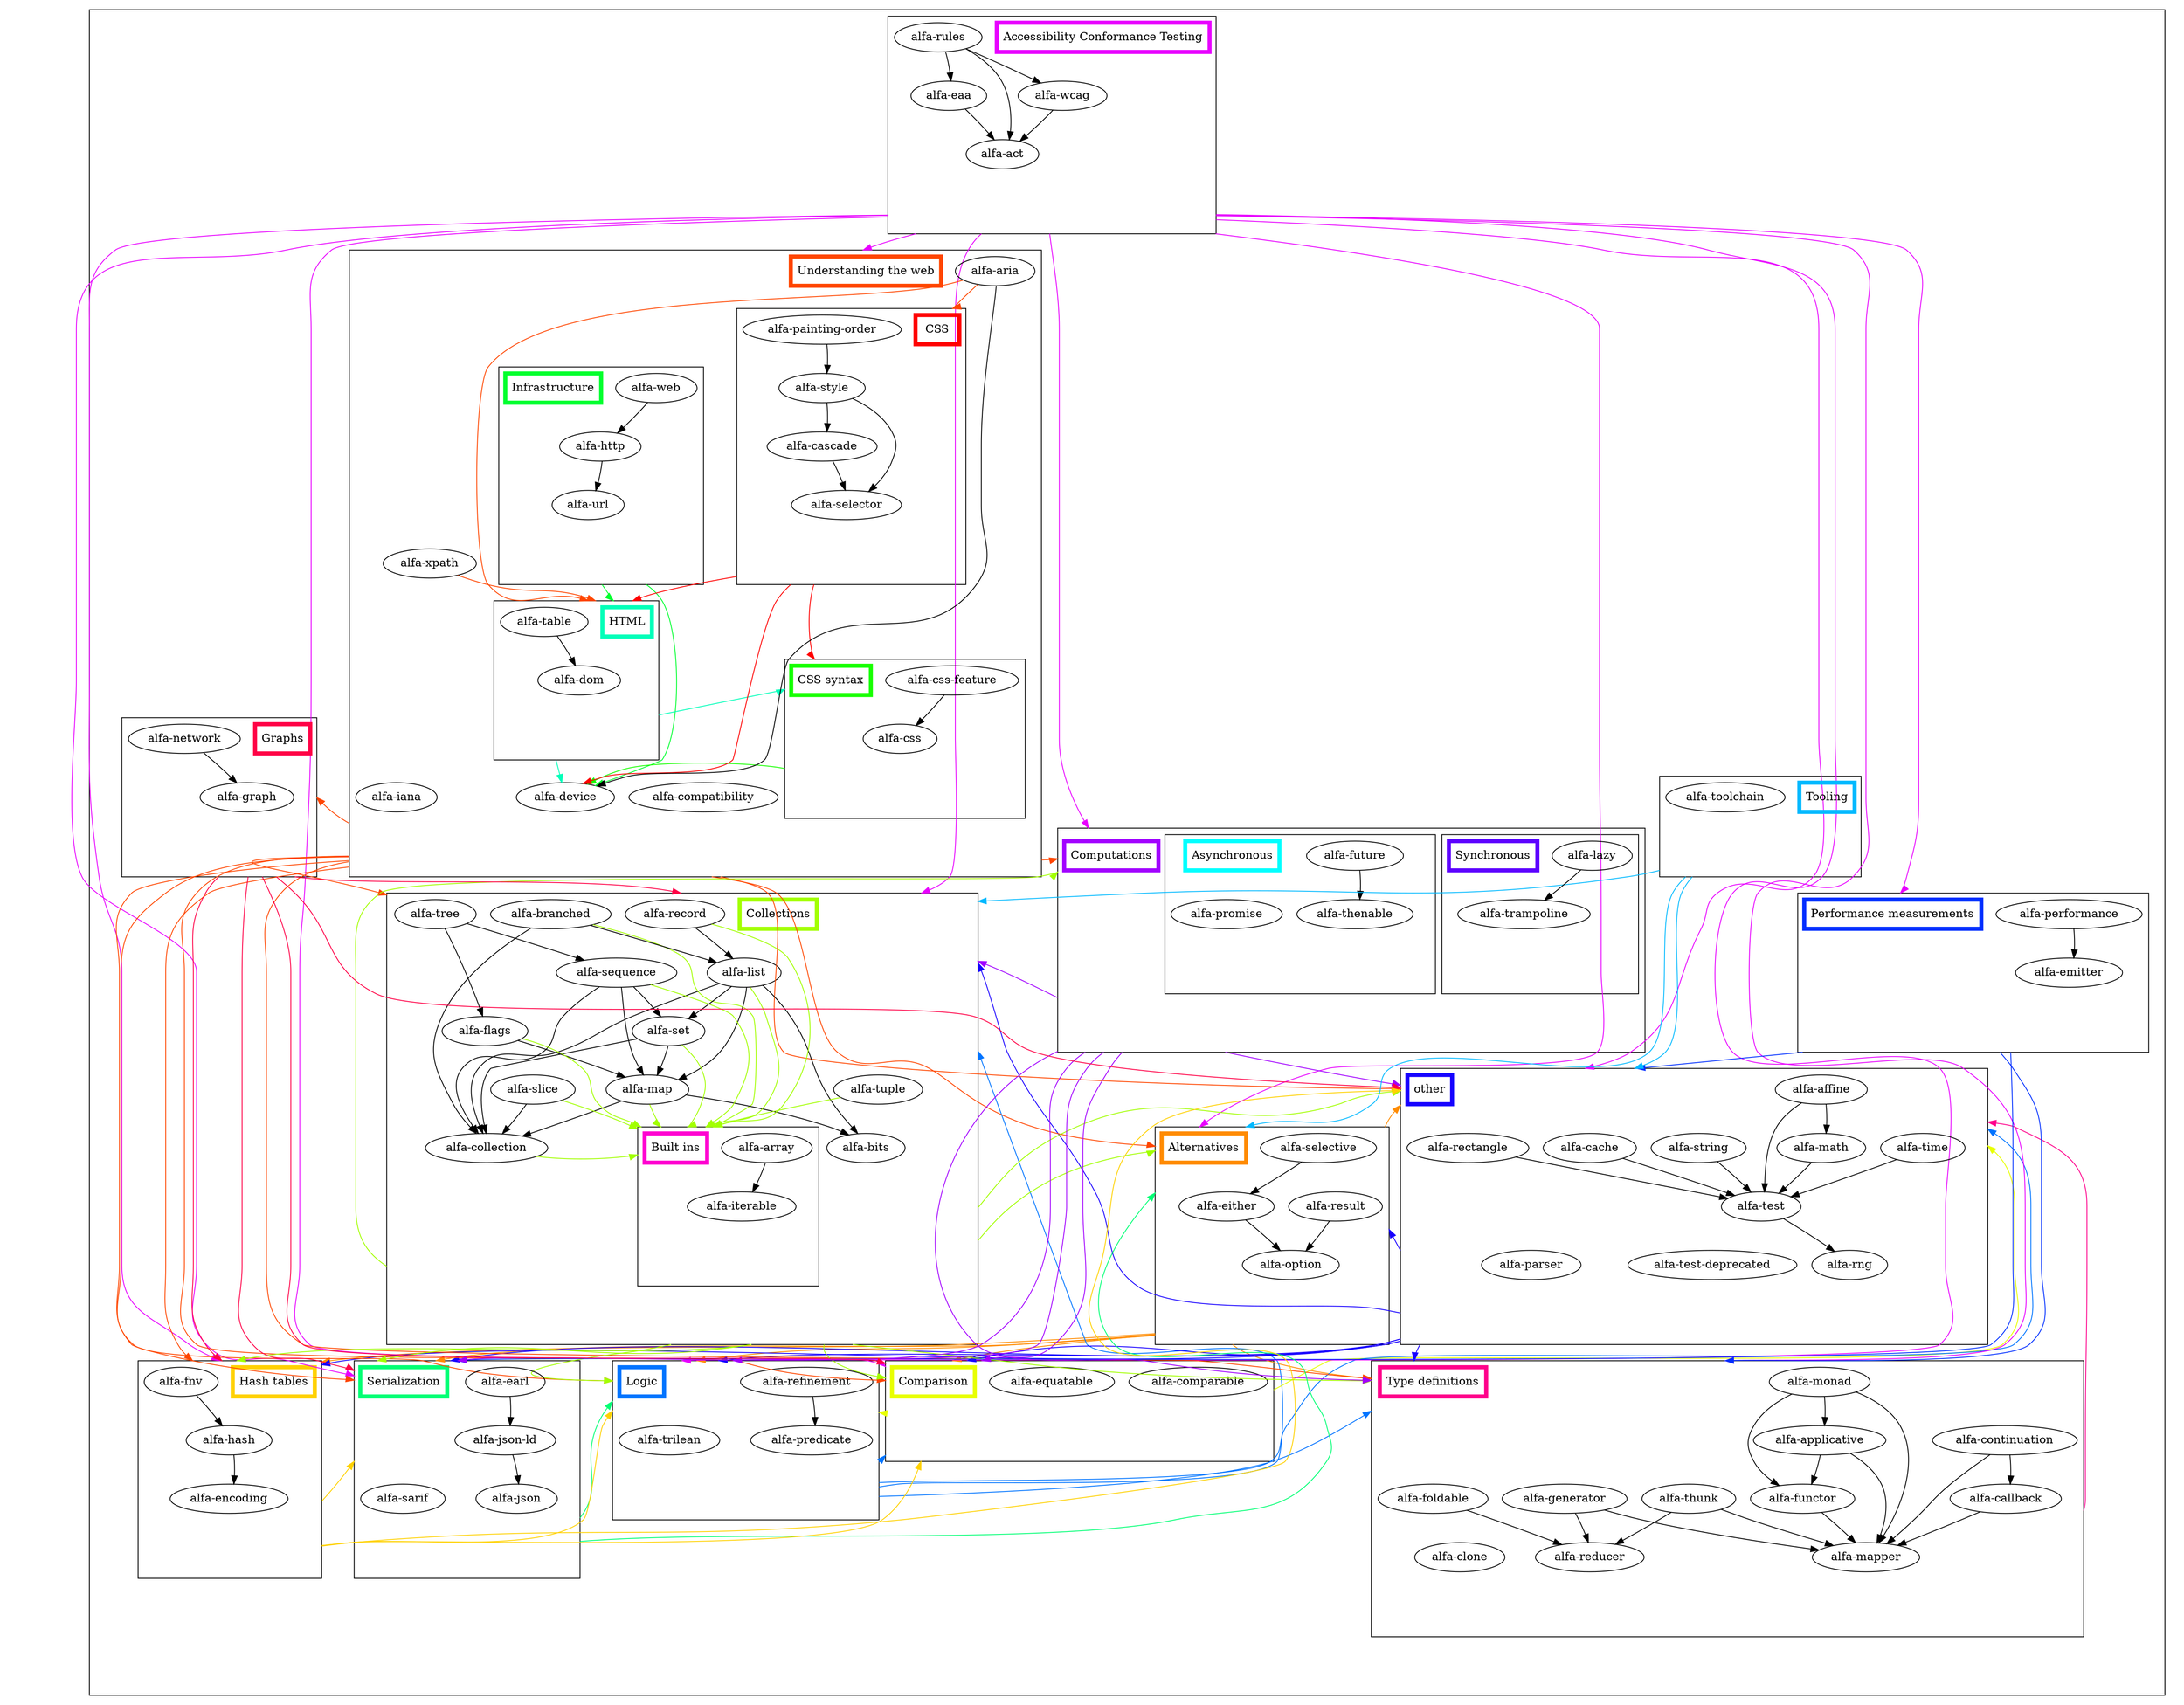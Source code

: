 digraph "dependency-graph-Alfa" {
  compound = true;
  "@siteimprove/alfa-test";
  "exit_Comparison";
  "name_other";
  "@siteimprove/alfa-callback";
  "exit_Alternatives";
  "name_Type definitions";
  "@siteimprove/alfa-comparable";
  "name_Comparison";
  "@siteimprove/alfa-equatable";
  "@siteimprove/alfa-foldable";
  "@siteimprove/alfa-hash";
  "name_Hash tables";
  "@siteimprove/alfa-json";
  "name_Serialization";
  "@siteimprove/alfa-mapper";
  "@siteimprove/alfa-monad";
  "@siteimprove/alfa-predicate";
  "name_Logic";
  "@siteimprove/alfa-reducer";
  "@siteimprove/alfa-refinement";
  "@siteimprove/alfa-thunk";
  "@siteimprove/alfa-iterable";
  "exit_Logic";
  "name_Collections";
  "@siteimprove/alfa-act";
  "@siteimprove/alfa-branched";
  "exit_Accessibility Conformance Testing";
  "@siteimprove/alfa-option";
  "name_Alternatives";
  "exit_other";
  "exit_Understanding the web";
  "@siteimprove/alfa-map";
  "@siteimprove/alfa-applicative";
  "exit_Collections";
  "@siteimprove/alfa-array";
  "name_Built ins";
  "@siteimprove/alfa-functor";
  "@siteimprove/alfa-earl";
  "@siteimprove/alfa-either";
  "@siteimprove/alfa-future";
  "name_Computations";
  "@siteimprove/alfa-list";
  "@siteimprove/alfa-performance";
  "name_Performance measurements";
  "@siteimprove/alfa-record";
  "@siteimprove/alfa-result";
  "@siteimprove/alfa-sarif";
  "@siteimprove/alfa-sequence";
  "@siteimprove/alfa-string";
  "@siteimprove/alfa-trilean";
  "@siteimprove/alfa-tuple";
  "exit_Type definitions";
  "@siteimprove/alfa-clone";
  "exit_Performance measurements";
  "@siteimprove/alfa-continuation";
  "@siteimprove/alfa-collection";
  "exit_Computations";
  "@siteimprove/alfa-trampoline";
  "exit_Serialization";
  "@siteimprove/alfa-slice";
  "@siteimprove/alfa-cache";
  "@siteimprove/alfa-dom";
  "@siteimprove/alfa-math";
  "exit_Graphs";
  "@siteimprove/alfa-set";
  "@siteimprove/alfa-rng";
  "@siteimprove/alfa-device";
  "exit_Infrastructure";
  "name_HTML";
  "@siteimprove/alfa-encoding";
  "@siteimprove/alfa-graph";
  "name_Graphs";
  "@siteimprove/alfa-http";
  "exit_Hash tables";
  "@siteimprove/alfa-emitter";
  "exit_Tooling";
  "@siteimprove/alfa-flags";
  "@siteimprove/alfa-parser";
  "@siteimprove/alfa-selective";
  "@siteimprove/alfa-bits";
  "@siteimprove/alfa-lazy";
  "@siteimprove/alfa-css";
  "exit_HTML";
  "name_CSS syntax";
  "@siteimprove/alfa-css-feature";
  "@siteimprove/alfa-rectangle";
  "@siteimprove/alfa-tree";
  "@siteimprove/alfa-json-ld";
  "@siteimprove/alfa-selector";
  "name_CSS";
  "@siteimprove/alfa-style";
  "@siteimprove/alfa-table";
  "@siteimprove/alfa-thenable";
  "exit_CSS syntax";
  "@siteimprove/alfa-url";
  "exit_CSS";
  "@siteimprove/alfa-fnv";
  "@siteimprove/alfa-cascade";
  "@siteimprove/alfa-affine";
  "@siteimprove/alfa-aria";
  "name_Understanding the web";
  "@siteimprove/alfa-eaa";
  "@siteimprove/alfa-iana";
  "@siteimprove/alfa-painting-order";
  "@siteimprove/alfa-wcag";
  "@siteimprove/alfa-web";
  subgraph "cluster_Alfa" {
    color = "#000000";
    label = "";
    "exit_Alfa" [
      style = "invis";
    ];
    subgraph "cluster_Comparison" {
      color = "#000000";
      label = "";
      "name_Comparison" [
        penwidth = 5;
        shape = "rectangle";
        color = "#e8ff00";
        label = "Comparison";
      ];
      "exit_Comparison" [
        style = "invis";
      ];
      "@siteimprove/alfa-equatable" [
        label = "alfa-equatable";
      ];
      "@siteimprove/alfa-comparable" [
        label = "alfa-comparable";
      ];
      "@siteimprove/alfa-equatable" -> "exit_Comparison" [
        style = "invis";
      ];
      "@siteimprove/alfa-comparable" -> "exit_Comparison" [
        style = "invis";
      ];
    }
    subgraph "cluster_Collections" {
      color = "#000000";
      label = "";
      "name_Collections" [
        penwidth = 5;
        shape = "rectangle";
        color = "#a2ff00";
        label = "Collections";
      ];
      "exit_Collections" [
        style = "invis";
      ];
      "@siteimprove/alfa-bits" [
        label = "alfa-bits";
      ];
      "@siteimprove/alfa-collection" [
        label = "alfa-collection";
      ];
      "@siteimprove/alfa-set" [
        label = "alfa-set";
      ];
      "@siteimprove/alfa-list" [
        label = "alfa-list";
      ];
      "@siteimprove/alfa-tree" [
        label = "alfa-tree";
      ];
      "@siteimprove/alfa-sequence" [
        label = "alfa-sequence";
      ];
      "@siteimprove/alfa-branched" [
        label = "alfa-branched";
      ];
      "@siteimprove/alfa-slice" [
        label = "alfa-slice";
      ];
      "@siteimprove/alfa-flags" [
        label = "alfa-flags";
      ];
      "@siteimprove/alfa-record" [
        label = "alfa-record";
      ];
      "@siteimprove/alfa-map" [
        label = "alfa-map";
      ];
      "@siteimprove/alfa-tuple" [
        label = "alfa-tuple";
      ];
      subgraph "cluster_Built ins" {
        color = "#000000";
        label = "";
        "name_Built ins" [
          penwidth = 5;
          shape = "rectangle";
          color = "#ff00d1";
          label = "Built ins";
        ];
        "exit_Built ins" [
          style = "invis";
        ];
        "@siteimprove/alfa-array" [
          label = "alfa-array";
        ];
        "@siteimprove/alfa-iterable" [
          label = "alfa-iterable";
        ];
        "@siteimprove/alfa-array" -> "exit_Built ins" [
          style = "invis";
        ];
        "@siteimprove/alfa-iterable" -> "exit_Built ins" [
          style = "invis";
        ];
      }
      "@siteimprove/alfa-bits" -> "exit_Collections" [
        style = "invis";
      ];
      "@siteimprove/alfa-collection" -> "exit_Collections" [
        style = "invis";
      ];
      "exit_Built ins" -> "exit_Collections" [
        style = "invis";
      ];
      "@siteimprove/alfa-set" -> "exit_Collections" [
        style = "invis";
      ];
      "@siteimprove/alfa-list" -> "exit_Collections" [
        style = "invis";
      ];
      "@siteimprove/alfa-tree" -> "exit_Collections" [
        style = "invis";
      ];
      "@siteimprove/alfa-sequence" -> "exit_Collections" [
        style = "invis";
      ];
      "@siteimprove/alfa-branched" -> "exit_Collections" [
        style = "invis";
      ];
      "@siteimprove/alfa-slice" -> "exit_Collections" [
        style = "invis";
      ];
      "exit_Built ins" -> "exit_Collections" [
        style = "invis";
      ];
      "@siteimprove/alfa-flags" -> "exit_Collections" [
        style = "invis";
      ];
      "@siteimprove/alfa-record" -> "exit_Collections" [
        style = "invis";
      ];
      "@siteimprove/alfa-map" -> "exit_Collections" [
        style = "invis";
      ];
      "@siteimprove/alfa-tuple" -> "exit_Collections" [
        style = "invis";
      ];
    }
    subgraph "cluster_Alternatives" {
      color = "#000000";
      label = "";
      "name_Alternatives" [
        penwidth = 5;
        shape = "rectangle";
        color = "#ff8b00";
        label = "Alternatives";
      ];
      "exit_Alternatives" [
        style = "invis";
      ];
      "@siteimprove/alfa-option" [
        label = "alfa-option";
      ];
      "@siteimprove/alfa-selective" [
        label = "alfa-selective";
      ];
      "@siteimprove/alfa-either" [
        label = "alfa-either";
      ];
      "@siteimprove/alfa-result" [
        label = "alfa-result";
      ];
      "@siteimprove/alfa-option" -> "exit_Alternatives" [
        style = "invis";
      ];
      "@siteimprove/alfa-selective" -> "exit_Alternatives" [
        style = "invis";
      ];
      "@siteimprove/alfa-either" -> "exit_Alternatives" [
        style = "invis";
      ];
      "@siteimprove/alfa-result" -> "exit_Alternatives" [
        style = "invis";
      ];
    }
    subgraph "cluster_Logic" {
      color = "#000000";
      label = "";
      "name_Logic" [
        penwidth = 5;
        shape = "rectangle";
        color = "#0074ff";
        label = "Logic";
      ];
      "exit_Logic" [
        style = "invis";
      ];
      "@siteimprove/alfa-trilean" [
        label = "alfa-trilean";
      ];
      "@siteimprove/alfa-predicate" [
        label = "alfa-predicate";
      ];
      "@siteimprove/alfa-refinement" [
        label = "alfa-refinement";
      ];
      "@siteimprove/alfa-trilean" -> "exit_Logic" [
        style = "invis";
      ];
      "@siteimprove/alfa-predicate" -> "exit_Logic" [
        style = "invis";
      ];
      "@siteimprove/alfa-refinement" -> "exit_Logic" [
        style = "invis";
      ];
    }
    subgraph "cluster_other" {
      color = "#000000";
      label = "";
      "name_other" [
        penwidth = 5;
        shape = "rectangle";
        color = "#1700ff";
        label = "other";
      ];
      "exit_other" [
        style = "invis";
      ];
      "@siteimprove/alfa-time" [
        label = "alfa-time";
      ];
      "@siteimprove/alfa-cache" [
        label = "alfa-cache";
      ];
      "@siteimprove/alfa-rng" [
        label = "alfa-rng";
      ];
      "@siteimprove/alfa-math" [
        label = "alfa-math";
      ];
      "@siteimprove/alfa-test" [
        label = "alfa-test";
      ];
      "@siteimprove/alfa-affine" [
        label = "alfa-affine";
      ];
      "@siteimprove/alfa-parser" [
        label = "alfa-parser";
      ];
      "@siteimprove/alfa-string" [
        label = "alfa-string";
      ];
      "@siteimprove/alfa-test-deprecated" [
        label = "alfa-test-deprecated";
      ];
      "@siteimprove/alfa-rectangle" [
        label = "alfa-rectangle";
      ];
      "@siteimprove/alfa-time" -> "exit_other" [
        style = "invis";
      ];
      "@siteimprove/alfa-cache" -> "exit_other" [
        style = "invis";
      ];
      "@siteimprove/alfa-rng" -> "exit_other" [
        style = "invis";
      ];
      "@siteimprove/alfa-math" -> "exit_other" [
        style = "invis";
      ];
      "@siteimprove/alfa-test" -> "exit_other" [
        style = "invis";
      ];
      "@siteimprove/alfa-affine" -> "exit_other" [
        style = "invis";
      ];
      "@siteimprove/alfa-parser" -> "exit_other" [
        style = "invis";
      ];
      "@siteimprove/alfa-string" -> "exit_other" [
        style = "invis";
      ];
      "@siteimprove/alfa-test-deprecated" -> "exit_other" [
        style = "invis";
      ];
      "@siteimprove/alfa-rectangle" -> "exit_other" [
        style = "invis";
      ];
    }
    subgraph "cluster_Accessibility Conformance Testing" {
      color = "#000000";
      label = "";
      "name_Accessibility Conformance Testing" [
        penwidth = 5;
        shape = "rectangle";
        color = "#e800ff";
        label = "Accessibility Conformance Testing";
      ];
      "exit_Accessibility Conformance Testing" [
        style = "invis";
      ];
      "@siteimprove/alfa-wcag" [
        label = "alfa-wcag";
      ];
      "@siteimprove/alfa-act" [
        label = "alfa-act";
      ];
      "@siteimprove/alfa-eaa" [
        label = "alfa-eaa";
      ];
      "@siteimprove/alfa-rules" [
        label = "alfa-rules";
      ];
      "@siteimprove/alfa-wcag" -> "exit_Accessibility Conformance Testing" [
        style = "invis";
      ];
      "@siteimprove/alfa-act" -> "exit_Accessibility Conformance Testing" [
        style = "invis";
      ];
      "@siteimprove/alfa-eaa" -> "exit_Accessibility Conformance Testing" [
        style = "invis";
      ];
      "@siteimprove/alfa-rules" -> "exit_Accessibility Conformance Testing" [
        style = "invis";
      ];
    }
    subgraph "cluster_Understanding the web" {
      color = "#000000";
      label = "";
      "name_Understanding the web" [
        penwidth = 5;
        shape = "rectangle";
        color = "#ff4600";
        label = "Understanding the web";
      ];
      "exit_Understanding the web" [
        style = "invis";
      ];
      "@siteimprove/alfa-device" [
        label = "alfa-device";
      ];
      "@siteimprove/alfa-compatibility" [
        label = "alfa-compatibility";
      ];
      "@siteimprove/alfa-iana" [
        label = "alfa-iana";
      ];
      "@siteimprove/alfa-aria" [
        label = "alfa-aria";
      ];
      "@siteimprove/alfa-xpath" [
        label = "alfa-xpath";
      ];
      subgraph "cluster_HTML" {
        color = "#000000";
        label = "";
        "name_HTML" [
          penwidth = 5;
          shape = "rectangle";
          color = "#00ffb9";
          label = "HTML";
        ];
        "exit_HTML" [
          style = "invis";
        ];
        "@siteimprove/alfa-table" [
          label = "alfa-table";
        ];
        "@siteimprove/alfa-dom" [
          label = "alfa-dom";
        ];
        "@siteimprove/alfa-table" -> "exit_HTML" [
          style = "invis";
        ];
        "@siteimprove/alfa-dom" -> "exit_HTML" [
          style = "invis";
        ];
      }
      subgraph "cluster_Infrastructure" {
        color = "#000000";
        label = "";
        "name_Infrastructure" [
          penwidth = 5;
          shape = "rectangle";
          color = "#00ff2e";
          label = "Infrastructure";
        ];
        "exit_Infrastructure" [
          style = "invis";
        ];
        "@siteimprove/alfa-web" [
          label = "alfa-web";
        ];
        "@siteimprove/alfa-http" [
          label = "alfa-http";
        ];
        "@siteimprove/alfa-url" [
          label = "alfa-url";
        ];
        "@siteimprove/alfa-web" -> "exit_Infrastructure" [
          style = "invis";
        ];
        "@siteimprove/alfa-http" -> "exit_Infrastructure" [
          style = "invis";
        ];
        "@siteimprove/alfa-url" -> "exit_Infrastructure" [
          style = "invis";
        ];
      }
      subgraph "cluster_CSS syntax" {
        color = "#000000";
        label = "";
        "name_CSS syntax" [
          penwidth = 5;
          shape = "rectangle";
          color = "#17ff00";
          label = "CSS syntax";
        ];
        "exit_CSS syntax" [
          style = "invis";
        ];
        "@siteimprove/alfa-css" [
          label = "alfa-css";
        ];
        "@siteimprove/alfa-css-feature" [
          label = "alfa-css-feature";
        ];
        "@siteimprove/alfa-css" -> "exit_CSS syntax" [
          style = "invis";
        ];
        "@siteimprove/alfa-css-feature" -> "exit_CSS syntax" [
          style = "invis";
        ];
      }
      subgraph "cluster_CSS" {
        color = "#000000";
        label = "";
        "name_CSS" [
          penwidth = 5;
          shape = "rectangle";
          color = "#ff0000";
          label = "CSS";
        ];
        "exit_CSS" [
          style = "invis";
        ];
        "@siteimprove/alfa-cascade" [
          label = "alfa-cascade";
        ];
        "@siteimprove/alfa-painting-order" [
          label = "alfa-painting-order";
        ];
        "@siteimprove/alfa-style" [
          label = "alfa-style";
        ];
        "@siteimprove/alfa-selector" [
          label = "alfa-selector";
        ];
        "@siteimprove/alfa-cascade" -> "exit_CSS" [
          style = "invis";
        ];
        "@siteimprove/alfa-painting-order" -> "exit_CSS" [
          style = "invis";
        ];
        "@siteimprove/alfa-style" -> "exit_CSS" [
          style = "invis";
        ];
        "@siteimprove/alfa-selector" -> "exit_CSS" [
          style = "invis";
        ];
      }
      "@siteimprove/alfa-device" -> "exit_Understanding the web" [
        style = "invis";
      ];
      "@siteimprove/alfa-compatibility" -> "exit_Understanding the web" [
        style = "invis";
      ];
      "@siteimprove/alfa-iana" -> "exit_Understanding the web" [
        style = "invis";
      ];
      "exit_HTML" -> "exit_Understanding the web" [
        style = "invis";
      ];
      "exit_Infrastructure" -> "exit_Understanding the web" [
        style = "invis";
      ];
      "exit_CSS syntax" -> "exit_Understanding the web" [
        style = "invis";
      ];
      "exit_HTML" -> "exit_Understanding the web" [
        style = "invis";
      ];
      "@siteimprove/alfa-aria" -> "exit_Understanding the web" [
        style = "invis";
      ];
      "@siteimprove/alfa-xpath" -> "exit_Understanding the web" [
        style = "invis";
      ];
      "exit_CSS syntax" -> "exit_Understanding the web" [
        style = "invis";
      ];
      "exit_Infrastructure" -> "exit_Understanding the web" [
        style = "invis";
      ];
      "exit_Infrastructure" -> "exit_Understanding the web" [
        style = "invis";
      ];
      "exit_CSS" -> "exit_Understanding the web" [
        style = "invis";
      ];
      "exit_CSS" -> "exit_Understanding the web" [
        style = "invis";
      ];
      "exit_CSS" -> "exit_Understanding the web" [
        style = "invis";
      ];
      "exit_CSS" -> "exit_Understanding the web" [
        style = "invis";
      ];
    }
    subgraph "cluster_Type definitions" {
      color = "#000000";
      label = "";
      "name_Type definitions" [
        penwidth = 5;
        shape = "rectangle";
        color = "#ff008b";
        label = "Type definitions";
      ];
      "exit_Type definitions" [
        style = "invis";
      ];
      "@siteimprove/alfa-thunk" [
        label = "alfa-thunk";
      ];
      "@siteimprove/alfa-clone" [
        label = "alfa-clone";
      ];
      "@siteimprove/alfa-reducer" [
        label = "alfa-reducer";
      ];
      "@siteimprove/alfa-functor" [
        label = "alfa-functor";
      ];
      "@siteimprove/alfa-callback" [
        label = "alfa-callback";
      ];
      "@siteimprove/alfa-foldable" [
        label = "alfa-foldable";
      ];
      "@siteimprove/alfa-generator" [
        label = "alfa-generator";
      ];
      "@siteimprove/alfa-applicative" [
        label = "alfa-applicative";
      ];
      "@siteimprove/alfa-continuation" [
        label = "alfa-continuation";
      ];
      "@siteimprove/alfa-mapper" [
        label = "alfa-mapper";
      ];
      "@siteimprove/alfa-monad" [
        label = "alfa-monad";
      ];
      "@siteimprove/alfa-thunk" -> "exit_Type definitions" [
        style = "invis";
      ];
      "@siteimprove/alfa-clone" -> "exit_Type definitions" [
        style = "invis";
      ];
      "@siteimprove/alfa-reducer" -> "exit_Type definitions" [
        style = "invis";
      ];
      "@siteimprove/alfa-functor" -> "exit_Type definitions" [
        style = "invis";
      ];
      "@siteimprove/alfa-callback" -> "exit_Type definitions" [
        style = "invis";
      ];
      "@siteimprove/alfa-foldable" -> "exit_Type definitions" [
        style = "invis";
      ];
      "@siteimprove/alfa-generator" -> "exit_Type definitions" [
        style = "invis";
      ];
      "@siteimprove/alfa-applicative" -> "exit_Type definitions" [
        style = "invis";
      ];
      "@siteimprove/alfa-continuation" -> "exit_Type definitions" [
        style = "invis";
      ];
      "@siteimprove/alfa-mapper" -> "exit_Type definitions" [
        style = "invis";
      ];
      "@siteimprove/alfa-monad" -> "exit_Type definitions" [
        style = "invis";
      ];
    }
    subgraph "cluster_Hash tables" {
      color = "#000000";
      label = "";
      "name_Hash tables" [
        penwidth = 5;
        shape = "rectangle";
        color = "#ffd100";
        label = "Hash tables";
      ];
      "exit_Hash tables" [
        style = "invis";
      ];
      "@siteimprove/alfa-encoding" [
        label = "alfa-encoding";
      ];
      "@siteimprove/alfa-fnv" [
        label = "alfa-fnv";
      ];
      "@siteimprove/alfa-hash" [
        label = "alfa-hash";
      ];
      "@siteimprove/alfa-encoding" -> "exit_Hash tables" [
        style = "invis";
      ];
      "@siteimprove/alfa-fnv" -> "exit_Hash tables" [
        style = "invis";
      ];
      "@siteimprove/alfa-hash" -> "exit_Hash tables" [
        style = "invis";
      ];
    }
    subgraph "cluster_Performance measurements" {
      color = "#000000";
      label = "";
      "name_Performance measurements" [
        penwidth = 5;
        shape = "rectangle";
        color = "#002eff";
        label = "Performance measurements";
      ];
      "exit_Performance measurements" [
        style = "invis";
      ];
      "@siteimprove/alfa-emitter" [
        label = "alfa-emitter";
      ];
      "@siteimprove/alfa-performance" [
        label = "alfa-performance";
      ];
      "@siteimprove/alfa-emitter" -> "exit_Performance measurements" [
        style = "invis";
      ];
      "@siteimprove/alfa-performance" -> "exit_Performance measurements" [
        style = "invis";
      ];
    }
    subgraph "cluster_Computations" {
      color = "#000000";
      label = "";
      "name_Computations" [
        penwidth = 5;
        shape = "rectangle";
        color = "#a200ff";
        label = "Computations";
      ];
      "exit_Computations" [
        style = "invis";
      ];
      subgraph "cluster_Synchronous" {
        color = "#000000";
        label = "";
        "name_Synchronous" [
          penwidth = 5;
          shape = "rectangle";
          color = "#5d00ff";
          label = "Synchronous";
        ];
        "exit_Synchronous" [
          style = "invis";
        ];
        "@siteimprove/alfa-lazy" [
          label = "alfa-lazy";
        ];
        "@siteimprove/alfa-trampoline" [
          label = "alfa-trampoline";
        ];
        "@siteimprove/alfa-lazy" -> "exit_Synchronous" [
          style = "invis";
        ];
        "@siteimprove/alfa-trampoline" -> "exit_Synchronous" [
          style = "invis";
        ];
      }
      subgraph "cluster_Asynchronous" {
        color = "#000000";
        label = "";
        "name_Asynchronous" [
          penwidth = 5;
          shape = "rectangle";
          color = "#00ffff";
          label = "Asynchronous";
        ];
        "exit_Asynchronous" [
          style = "invis";
        ];
        "@siteimprove/alfa-promise" [
          label = "alfa-promise";
        ];
        "@siteimprove/alfa-thenable" [
          label = "alfa-thenable";
        ];
        "@siteimprove/alfa-future" [
          label = "alfa-future";
        ];
        "@siteimprove/alfa-promise" -> "exit_Asynchronous" [
          style = "invis";
        ];
        "@siteimprove/alfa-thenable" -> "exit_Asynchronous" [
          style = "invis";
        ];
        "@siteimprove/alfa-future" -> "exit_Asynchronous" [
          style = "invis";
        ];
      }
      "exit_Synchronous" -> "exit_Computations" [
        style = "invis";
      ];
      "exit_Asynchronous" -> "exit_Computations" [
        style = "invis";
      ];
      "exit_Asynchronous" -> "exit_Computations" [
        style = "invis";
      ];
      "exit_Asynchronous" -> "exit_Computations" [
        style = "invis";
      ];
      "exit_Synchronous" -> "exit_Computations" [
        style = "invis";
      ];
    }
    subgraph "cluster_Serialization" {
      color = "#000000";
      label = "";
      "name_Serialization" [
        penwidth = 5;
        shape = "rectangle";
        color = "#00ff74";
        label = "Serialization";
      ];
      "exit_Serialization" [
        style = "invis";
      ];
      "@siteimprove/alfa-json" [
        label = "alfa-json";
      ];
      "@siteimprove/alfa-sarif" [
        label = "alfa-sarif";
      ];
      "@siteimprove/alfa-earl" [
        label = "alfa-earl";
      ];
      "@siteimprove/alfa-json-ld" [
        label = "alfa-json-ld";
      ];
      "@siteimprove/alfa-json" -> "exit_Serialization" [
        style = "invis";
      ];
      "@siteimprove/alfa-sarif" -> "exit_Serialization" [
        style = "invis";
      ];
      "@siteimprove/alfa-earl" -> "exit_Serialization" [
        style = "invis";
      ];
      "@siteimprove/alfa-json-ld" -> "exit_Serialization" [
        style = "invis";
      ];
    }
    subgraph "cluster_Graphs" {
      color = "#000000";
      label = "";
      "name_Graphs" [
        penwidth = 5;
        shape = "rectangle";
        color = "#ff0046";
        label = "Graphs";
      ];
      "exit_Graphs" [
        style = "invis";
      ];
      "@siteimprove/alfa-graph" [
        label = "alfa-graph";
      ];
      "@siteimprove/alfa-network" [
        label = "alfa-network";
      ];
      "@siteimprove/alfa-graph" -> "exit_Graphs" [
        style = "invis";
      ];
      "@siteimprove/alfa-network" -> "exit_Graphs" [
        style = "invis";
      ];
    }
    subgraph "cluster_Tooling" {
      color = "#000000";
      label = "";
      "name_Tooling" [
        penwidth = 5;
        shape = "rectangle";
        color = "#00b9ff";
        label = "Tooling";
      ];
      "exit_Tooling" [
        style = "invis";
      ];
      "@siteimprove/alfa-toolchain" [
        label = "alfa-toolchain";
      ];
      "@siteimprove/alfa-toolchain" -> "exit_Tooling" [
        style = "invis";
      ];
    }
    "exit_Comparison" -> "exit_Alfa" [
      style = "invis";
    ];
    "exit_Collections" -> "exit_Alfa" [
      style = "invis";
    ];
    "exit_Alternatives" -> "exit_Alfa" [
      style = "invis";
    ];
    "exit_Logic" -> "exit_Alfa" [
      style = "invis";
    ];
    "exit_other" -> "exit_Alfa" [
      style = "invis";
    ];
    "exit_Accessibility Conformance Testing" -> "exit_Alfa" [
      style = "invis";
    ];
    "exit_other" -> "exit_Alfa" [
      style = "invis";
    ];
    "exit_Understanding the web" -> "exit_Alfa" [
      style = "invis";
    ];
    "exit_Collections" -> "exit_Alfa" [
      style = "invis";
    ];
    "exit_Accessibility Conformance Testing" -> "exit_Alfa" [
      style = "invis";
    ];
    "exit_Type definitions" -> "exit_Alfa" [
      style = "invis";
    ];
    "exit_Hash tables" -> "exit_Alfa" [
      style = "invis";
    ];
    "exit_Collections" -> "exit_Alfa" [
      style = "invis";
    ];
    "exit_Type definitions" -> "exit_Alfa" [
      style = "invis";
    ];
    "exit_other" -> "exit_Alfa" [
      style = "invis";
    ];
    "exit_other" -> "exit_Alfa" [
      style = "invis";
    ];
    "exit_Alternatives" -> "exit_Alfa" [
      style = "invis";
    ];
    "exit_Performance measurements" -> "exit_Alfa" [
      style = "invis";
    ];
    "exit_Understanding the web" -> "exit_Alfa" [
      style = "invis";
    ];
    "exit_Collections" -> "exit_Alfa" [
      style = "invis";
    ];
    "exit_Logic" -> "exit_Alfa" [
      style = "invis";
    ];
    "exit_Computations" -> "exit_Alfa" [
      style = "invis";
    ];
    "exit_Serialization" -> "exit_Alfa" [
      style = "invis";
    ];
    "exit_Understanding the web" -> "exit_Alfa" [
      style = "invis";
    ];
    "exit_Understanding the web" -> "exit_Alfa" [
      style = "invis";
    ];
    "exit_Graphs" -> "exit_Alfa" [
      style = "invis";
    ];
    "exit_other" -> "exit_Alfa" [
      style = "invis";
    ];
    "exit_Type definitions" -> "exit_Alfa" [
      style = "invis";
    ];
    "exit_Understanding the web" -> "exit_Alfa" [
      style = "invis";
    ];
    "exit_Hash tables" -> "exit_Alfa" [
      style = "invis";
    ];
    "exit_Graphs" -> "exit_Alfa" [
      style = "invis";
    ];
    "exit_Performance measurements" -> "exit_Alfa" [
      style = "invis";
    ];
    "exit_Tooling" -> "exit_Alfa" [
      style = "invis";
    ];
    "exit_Understanding the web" -> "exit_Alfa" [
      style = "invis";
    ];
    "exit_other" -> "exit_Alfa" [
      style = "invis";
    ];
    "exit_other" -> "exit_Alfa" [
      style = "invis";
    ];
    "exit_Comparison" -> "exit_Alfa" [
      style = "invis";
    ];
    "exit_Collections" -> "exit_Alfa" [
      style = "invis";
    ];
    "exit_Collections" -> "exit_Alfa" [
      style = "invis";
    ];
    "exit_Alternatives" -> "exit_Alfa" [
      style = "invis";
    ];
    "exit_Computations" -> "exit_Alfa" [
      style = "invis";
    ];
    "exit_other" -> "exit_Alfa" [
      style = "invis";
    ];
    "exit_Serialization" -> "exit_Alfa" [
      style = "invis";
    ];
    "exit_Alternatives" -> "exit_Alfa" [
      style = "invis";
    ];
    "exit_Type definitions" -> "exit_Alfa" [
      style = "invis";
    ];
    "exit_Type definitions" -> "exit_Alfa" [
      style = "invis";
    ];
    "exit_Computations" -> "exit_Alfa" [
      style = "invis";
    ];
    "exit_Type definitions" -> "exit_Alfa" [
      style = "invis";
    ];
    "exit_Understanding the web" -> "exit_Alfa" [
      style = "invis";
    ];
    "exit_Serialization" -> "exit_Alfa" [
      style = "invis";
    ];
    "exit_Collections" -> "exit_Alfa" [
      style = "invis";
    ];
    "exit_Type definitions" -> "exit_Alfa" [
      style = "invis";
    ];
    "exit_Understanding the web" -> "exit_Alfa" [
      style = "invis";
    ];
    "exit_Type definitions" -> "exit_Alfa" [
      style = "invis";
    ];
    "exit_Type definitions" -> "exit_Alfa" [
      style = "invis";
    ];
    "exit_Understanding the web" -> "exit_Alfa" [
      style = "invis";
    ];
    "exit_Computations" -> "exit_Alfa" [
      style = "invis";
    ];
    "exit_Understanding the web" -> "exit_Alfa" [
      style = "invis";
    ];
    "exit_Hash tables" -> "exit_Alfa" [
      style = "invis";
    ];
    "exit_Understanding the web" -> "exit_Alfa" [
      style = "invis";
    ];
    "exit_Collections" -> "exit_Alfa" [
      style = "invis";
    ];
    "exit_Logic" -> "exit_Alfa" [
      style = "invis";
    ];
    "exit_Understanding the web" -> "exit_Alfa" [
      style = "invis";
    ];
    "exit_Accessibility Conformance Testing" -> "exit_Alfa" [
      style = "invis";
    ];
    "exit_other" -> "exit_Alfa" [
      style = "invis";
    ];
    "exit_Understanding the web" -> "exit_Alfa" [
      style = "invis";
    ];
    "exit_Collections" -> "exit_Alfa" [
      style = "invis";
    ];
    "exit_Collections" -> "exit_Alfa" [
      style = "invis";
    ];
    "exit_Computations" -> "exit_Alfa" [
      style = "invis";
    ];
    "exit_Collections" -> "exit_Alfa" [
      style = "invis";
    ];
    "exit_Understanding the web" -> "exit_Alfa" [
      style = "invis";
    ];
    "exit_other" -> "exit_Alfa" [
      style = "invis";
    ];
    "exit_Serialization" -> "exit_Alfa" [
      style = "invis";
    ];
    "exit_Understanding the web" -> "exit_Alfa" [
      style = "invis";
    ];
    "exit_Type definitions" -> "exit_Alfa" [
      style = "invis";
    ];
    "exit_Collections" -> "exit_Alfa" [
      style = "invis";
    ];
    "exit_Understanding the web" -> "exit_Alfa" [
      style = "invis";
    ];
    "exit_Collections" -> "exit_Alfa" [
      style = "invis";
    ];
    "exit_Collections" -> "exit_Alfa" [
      style = "invis";
    ];
    "exit_Accessibility Conformance Testing" -> "exit_Alfa" [
      style = "invis";
    ];
    "exit_Type definitions" -> "exit_Alfa" [
      style = "invis";
    ];
  }
  "exit_Comparison" -> "name_other" [
    style = "solid";
    color = "#e8ff00";
    lhead = "cluster_other";
    ltail = "cluster_Comparison";
  ];
  "exit_Alternatives" -> "name_Type definitions" [
    style = "solid";
    color = "#ff8b00";
    lhead = "cluster_Type definitions";
    ltail = "cluster_Alternatives";
  ];
  "exit_Alternatives" -> "name_Comparison" [
    style = "solid";
    color = "#ff8b00";
    lhead = "cluster_Comparison";
    ltail = "cluster_Alternatives";
  ];
  "exit_Alternatives" -> "name_Comparison" [
    style = "invis";
    color = "#ff8b00";
    lhead = "cluster_Comparison";
    ltail = "cluster_Alternatives";
  ];
  "exit_Alternatives" -> "name_Type definitions" [
    style = "invis";
    color = "#ff8b00";
    lhead = "cluster_Type definitions";
    ltail = "cluster_Alternatives";
  ];
  "exit_Alternatives" -> "name_Hash tables" [
    style = "solid";
    color = "#ff8b00";
    lhead = "cluster_Hash tables";
    ltail = "cluster_Alternatives";
  ];
  "exit_Alternatives" -> "name_Serialization" [
    style = "solid";
    color = "#ff8b00";
    lhead = "cluster_Serialization";
    ltail = "cluster_Alternatives";
  ];
  "exit_Alternatives" -> "name_Type definitions" [
    style = "invis";
    color = "#ff8b00";
    lhead = "cluster_Type definitions";
    ltail = "cluster_Alternatives";
  ];
  "exit_Alternatives" -> "name_Type definitions" [
    style = "invis";
    color = "#ff8b00";
    lhead = "cluster_Type definitions";
    ltail = "cluster_Alternatives";
  ];
  "exit_Alternatives" -> "name_Logic" [
    style = "solid";
    color = "#ff8b00";
    lhead = "cluster_Logic";
    ltail = "cluster_Alternatives";
  ];
  "exit_Alternatives" -> "name_Type definitions" [
    style = "invis";
    color = "#ff8b00";
    lhead = "cluster_Type definitions";
    ltail = "cluster_Alternatives";
  ];
  "exit_Alternatives" -> "name_Logic" [
    style = "invis";
    color = "#ff8b00";
    lhead = "cluster_Logic";
    ltail = "cluster_Alternatives";
  ];
  "exit_Alternatives" -> "name_Type definitions" [
    style = "invis";
    color = "#ff8b00";
    lhead = "cluster_Type definitions";
    ltail = "cluster_Alternatives";
  ];
  "exit_Alternatives" -> "name_other" [
    style = "solid";
    color = "#ff8b00";
    lhead = "cluster_other";
    ltail = "cluster_Alternatives";
  ];
  "exit_Logic" -> "name_Collections" [
    style = "solid";
    color = "#0074ff";
    lhead = "cluster_Collections";
    ltail = "cluster_Logic";
  ];
  "exit_Logic" -> "name_Type definitions" [
    style = "solid";
    color = "#0074ff";
    lhead = "cluster_Type definitions";
    ltail = "cluster_Logic";
  ];
  "exit_Logic" -> "name_other" [
    style = "solid";
    color = "#0074ff";
    lhead = "cluster_other";
    ltail = "cluster_Logic";
  ];
  "@siteimprove/alfa-time" -> "@siteimprove/alfa-test" [
    style = "invis";
  ];
  "@siteimprove/alfa-time" -> "@siteimprove/alfa-test" [
    style = "solid";
    color = "black";
  ];
  "@siteimprove/alfa-wcag" -> "@siteimprove/alfa-act" [
    style = "invis";
  ];
  "@siteimprove/alfa-wcag" -> "@siteimprove/alfa-act" [
    style = "solid";
    color = "black";
  ];
  "exit_Accessibility Conformance Testing" -> "name_Collections" [
    style = "solid";
    color = "#e800ff";
    lhead = "cluster_Collections";
    ltail = "cluster_Accessibility Conformance Testing";
  ];
  "exit_Accessibility Conformance Testing" -> "name_Alternatives" [
    style = "solid";
    color = "#e800ff";
    lhead = "cluster_Alternatives";
    ltail = "cluster_Accessibility Conformance Testing";
  ];
  "exit_Accessibility Conformance Testing" -> "name_Logic" [
    style = "solid";
    color = "#e800ff";
    lhead = "cluster_Logic";
    ltail = "cluster_Accessibility Conformance Testing";
  ];
  "exit_Accessibility Conformance Testing" -> "name_Logic" [
    style = "invis";
    color = "#e800ff";
    lhead = "cluster_Logic";
    ltail = "cluster_Accessibility Conformance Testing";
  ];
  "exit_other" -> "name_Collections" [
    style = "solid";
    color = "#1700ff";
    lhead = "cluster_Collections";
    ltail = "cluster_other";
  ];
  "exit_other" -> "name_Type definitions" [
    style = "solid";
    color = "#1700ff";
    lhead = "cluster_Type definitions";
    ltail = "cluster_other";
  ];
  "exit_other" -> "name_Alternatives" [
    style = "solid";
    color = "#1700ff";
    lhead = "cluster_Alternatives";
    ltail = "cluster_other";
  ];
  "@siteimprove/alfa-cache" -> "@siteimprove/alfa-test" [
    style = "invis";
  ];
  "@siteimprove/alfa-cache" -> "@siteimprove/alfa-test" [
    style = "solid";
    color = "black";
  ];
  "exit_Understanding the web" -> "name_Comparison" [
    style = "solid";
    color = "#ff4600";
    lhead = "cluster_Comparison";
    ltail = "cluster_Understanding the web";
  ];
  "exit_Understanding the web" -> "name_Hash tables" [
    style = "solid";
    color = "#ff4600";
    lhead = "cluster_Hash tables";
    ltail = "cluster_Understanding the web";
  ];
  "exit_Understanding the web" -> "name_Collections" [
    style = "solid";
    color = "#ff4600";
    lhead = "cluster_Collections";
    ltail = "cluster_Understanding the web";
  ];
  "exit_Understanding the web" -> "name_Serialization" [
    style = "solid";
    color = "#ff4600";
    lhead = "cluster_Serialization";
    ltail = "cluster_Understanding the web";
  ];
  "exit_Understanding the web" -> "name_Collections" [
    style = "invis";
    color = "#ff4600";
    lhead = "cluster_Collections";
    ltail = "cluster_Understanding the web";
  ];
  "exit_Collections" -> "name_Type definitions" [
    style = "solid";
    color = "#a2ff00";
    lhead = "cluster_Type definitions";
    ltail = "cluster_Collections";
  ];
  "@siteimprove/alfa-collection" -> "name_Built ins" [
    style = "solid";
    color = "#a2ff00";
    lhead = "cluster_Built ins";
  ];
  "exit_Collections" -> "name_Type definitions" [
    style = "invis";
    color = "#a2ff00";
    lhead = "cluster_Type definitions";
    ltail = "cluster_Collections";
  ];
  "exit_Collections" -> "name_Comparison" [
    style = "solid";
    color = "#a2ff00";
    lhead = "cluster_Comparison";
    ltail = "cluster_Collections";
  ];
  "exit_Collections" -> "name_Comparison" [
    style = "invis";
    color = "#a2ff00";
    lhead = "cluster_Comparison";
    ltail = "cluster_Collections";
  ];
  "exit_Collections" -> "name_Type definitions" [
    style = "invis";
    color = "#a2ff00";
    lhead = "cluster_Type definitions";
    ltail = "cluster_Collections";
  ];
  "exit_Collections" -> "name_Type definitions" [
    style = "invis";
    color = "#a2ff00";
    lhead = "cluster_Type definitions";
    ltail = "cluster_Collections";
  ];
  "exit_Collections" -> "name_Hash tables" [
    style = "solid";
    color = "#a2ff00";
    lhead = "cluster_Hash tables";
    ltail = "cluster_Collections";
  ];
  "@siteimprove/alfa-collection" -> "name_Built ins" [
    style = "invis";
    color = "#a2ff00";
    lhead = "cluster_Built ins";
  ];
  "exit_Collections" -> "name_Serialization" [
    style = "solid";
    color = "#a2ff00";
    lhead = "cluster_Serialization";
    ltail = "cluster_Collections";
  ];
  "exit_Collections" -> "name_Type definitions" [
    style = "invis";
    color = "#a2ff00";
    lhead = "cluster_Type definitions";
    ltail = "cluster_Collections";
  ];
  "exit_Collections" -> "name_Type definitions" [
    style = "invis";
    color = "#a2ff00";
    lhead = "cluster_Type definitions";
    ltail = "cluster_Collections";
  ];
  "exit_Collections" -> "name_Alternatives" [
    style = "solid";
    color = "#a2ff00";
    lhead = "cluster_Alternatives";
    ltail = "cluster_Collections";
  ];
  "exit_Collections" -> "name_Logic" [
    style = "solid";
    color = "#a2ff00";
    lhead = "cluster_Logic";
    ltail = "cluster_Collections";
  ];
  "exit_Collections" -> "name_Type definitions" [
    style = "invis";
    color = "#a2ff00";
    lhead = "cluster_Type definitions";
    ltail = "cluster_Collections";
  ];
  "exit_Collections" -> "name_Logic" [
    style = "invis";
    color = "#a2ff00";
    lhead = "cluster_Logic";
    ltail = "cluster_Collections";
  ];
  "exit_Accessibility Conformance Testing" -> "name_Type definitions" [
    style = "solid";
    color = "#e800ff";
    lhead = "cluster_Type definitions";
    ltail = "cluster_Accessibility Conformance Testing";
  ];
  "exit_Accessibility Conformance Testing" -> "name_Collections" [
    style = "invis";
    color = "#e800ff";
    lhead = "cluster_Collections";
    ltail = "cluster_Accessibility Conformance Testing";
  ];
  "exit_Accessibility Conformance Testing" -> "name_Serialization" [
    style = "solid";
    color = "#e800ff";
    lhead = "cluster_Serialization";
    ltail = "cluster_Accessibility Conformance Testing";
  ];
  "exit_Accessibility Conformance Testing" -> "name_Alternatives" [
    style = "invis";
    color = "#e800ff";
    lhead = "cluster_Alternatives";
    ltail = "cluster_Accessibility Conformance Testing";
  ];
  "exit_Accessibility Conformance Testing" -> "name_Comparison" [
    style = "solid";
    color = "#e800ff";
    lhead = "cluster_Comparison";
    ltail = "cluster_Accessibility Conformance Testing";
  ];
  "exit_Accessibility Conformance Testing" -> "name_Type definitions" [
    style = "invis";
    color = "#e800ff";
    lhead = "cluster_Type definitions";
    ltail = "cluster_Accessibility Conformance Testing";
  ];
  "exit_Accessibility Conformance Testing" -> "name_Computations" [
    style = "solid";
    color = "#e800ff";
    lhead = "cluster_Computations";
    ltail = "cluster_Accessibility Conformance Testing";
  ];
  "exit_Accessibility Conformance Testing" -> "name_Hash tables" [
    style = "solid";
    color = "#e800ff";
    lhead = "cluster_Hash tables";
    ltail = "cluster_Accessibility Conformance Testing";
  ];
  "exit_Accessibility Conformance Testing" -> "name_Collections" [
    style = "invis";
    color = "#e800ff";
    lhead = "cluster_Collections";
    ltail = "cluster_Accessibility Conformance Testing";
  ];
  "exit_Accessibility Conformance Testing" -> "name_Serialization" [
    style = "invis";
    color = "#e800ff";
    lhead = "cluster_Serialization";
    ltail = "cluster_Accessibility Conformance Testing";
  ];
  "exit_Accessibility Conformance Testing" -> "name_Collections" [
    style = "invis";
    color = "#e800ff";
    lhead = "cluster_Collections";
    ltail = "cluster_Accessibility Conformance Testing";
  ];
  "exit_Accessibility Conformance Testing" -> "name_Type definitions" [
    style = "invis";
    color = "#e800ff";
    lhead = "cluster_Type definitions";
    ltail = "cluster_Accessibility Conformance Testing";
  ];
  "exit_Accessibility Conformance Testing" -> "name_Type definitions" [
    style = "invis";
    color = "#e800ff";
    lhead = "cluster_Type definitions";
    ltail = "cluster_Accessibility Conformance Testing";
  ];
  "exit_Accessibility Conformance Testing" -> "name_Alternatives" [
    style = "invis";
    color = "#e800ff";
    lhead = "cluster_Alternatives";
    ltail = "cluster_Accessibility Conformance Testing";
  ];
  "exit_Accessibility Conformance Testing" -> "name_Performance measurements" [
    style = "solid";
    color = "#e800ff";
    lhead = "cluster_Performance measurements";
    ltail = "cluster_Accessibility Conformance Testing";
  ];
  "exit_Accessibility Conformance Testing" -> "name_Logic" [
    style = "invis";
    color = "#e800ff";
    lhead = "cluster_Logic";
    ltail = "cluster_Accessibility Conformance Testing";
  ];
  "exit_Accessibility Conformance Testing" -> "name_Collections" [
    style = "invis";
    color = "#e800ff";
    lhead = "cluster_Collections";
    ltail = "cluster_Accessibility Conformance Testing";
  ];
  "exit_Accessibility Conformance Testing" -> "name_Logic" [
    style = "invis";
    color = "#e800ff";
    lhead = "cluster_Logic";
    ltail = "cluster_Accessibility Conformance Testing";
  ];
  "exit_Accessibility Conformance Testing" -> "name_Alternatives" [
    style = "invis";
    color = "#e800ff";
    lhead = "cluster_Alternatives";
    ltail = "cluster_Accessibility Conformance Testing";
  ];
  "exit_Accessibility Conformance Testing" -> "name_Serialization" [
    style = "invis";
    color = "#e800ff";
    lhead = "cluster_Serialization";
    ltail = "cluster_Accessibility Conformance Testing";
  ];
  "exit_Accessibility Conformance Testing" -> "name_Collections" [
    style = "invis";
    color = "#e800ff";
    lhead = "cluster_Collections";
    ltail = "cluster_Accessibility Conformance Testing";
  ];
  "exit_Accessibility Conformance Testing" -> "name_other" [
    style = "solid";
    color = "#e800ff";
    lhead = "cluster_other";
    ltail = "cluster_Accessibility Conformance Testing";
  ];
  "exit_Accessibility Conformance Testing" -> "name_Type definitions" [
    style = "invis";
    color = "#e800ff";
    lhead = "cluster_Type definitions";
    ltail = "cluster_Accessibility Conformance Testing";
  ];
  "exit_Accessibility Conformance Testing" -> "name_Logic" [
    style = "invis";
    color = "#e800ff";
    lhead = "cluster_Logic";
    ltail = "cluster_Accessibility Conformance Testing";
  ];
  "exit_Accessibility Conformance Testing" -> "name_Collections" [
    style = "invis";
    color = "#e800ff";
    lhead = "cluster_Collections";
    ltail = "cluster_Accessibility Conformance Testing";
  ];
  "@siteimprove/alfa-thunk" -> "@siteimprove/alfa-mapper" [
    style = "invis";
  ];
  "@siteimprove/alfa-thunk" -> "@siteimprove/alfa-mapper" [
    style = "solid";
    color = "black";
  ];
  "@siteimprove/alfa-thunk" -> "@siteimprove/alfa-reducer" [
    style = "invis";
  ];
  "@siteimprove/alfa-thunk" -> "@siteimprove/alfa-reducer" [
    style = "solid";
    color = "black";
  ];
  "exit_Type definitions" -> "name_other" [
    style = "solid";
    color = "#ff008b";
    lhead = "cluster_other";
    ltail = "cluster_Type definitions";
  ];
  "exit_Collections" -> "name_Type definitions" [
    style = "invis";
    color = "#a2ff00";
    lhead = "cluster_Type definitions";
    ltail = "cluster_Collections";
  ];
  "exit_Collections" -> "name_Type definitions" [
    style = "invis";
    color = "#a2ff00";
    lhead = "cluster_Type definitions";
    ltail = "cluster_Collections";
  ];
  "exit_Collections" -> "name_Comparison" [
    style = "invis";
    color = "#a2ff00";
    lhead = "cluster_Comparison";
    ltail = "cluster_Collections";
  ];
  "exit_Collections" -> "name_Comparison" [
    style = "invis";
    color = "#a2ff00";
    lhead = "cluster_Comparison";
    ltail = "cluster_Collections";
  ];
  "exit_Collections" -> "name_Hash tables" [
    style = "invis";
    color = "#a2ff00";
    lhead = "cluster_Hash tables";
    ltail = "cluster_Collections";
  ];
  "@siteimprove/alfa-array" -> "@siteimprove/alfa-iterable" [
    style = "invis";
  ];
  "@siteimprove/alfa-array" -> "@siteimprove/alfa-iterable" [
    style = "solid";
    color = "black";
  ];
  "exit_Collections" -> "name_Serialization" [
    style = "invis";
    color = "#a2ff00";
    lhead = "cluster_Serialization";
    ltail = "cluster_Collections";
  ];
  "exit_Collections" -> "name_Type definitions" [
    style = "invis";
    color = "#a2ff00";
    lhead = "cluster_Type definitions";
    ltail = "cluster_Collections";
  ];
  "exit_Collections" -> "name_Alternatives" [
    style = "invis";
    color = "#a2ff00";
    lhead = "cluster_Alternatives";
    ltail = "cluster_Collections";
  ];
  "exit_Collections" -> "name_Logic" [
    style = "invis";
    color = "#a2ff00";
    lhead = "cluster_Logic";
    ltail = "cluster_Collections";
  ];
  "exit_Collections" -> "name_Type definitions" [
    style = "invis";
    color = "#a2ff00";
    lhead = "cluster_Type definitions";
    ltail = "cluster_Collections";
  ];
  "exit_Collections" -> "name_Logic" [
    style = "invis";
    color = "#a2ff00";
    lhead = "cluster_Logic";
    ltail = "cluster_Collections";
  ];
  "exit_other" -> "name_Type definitions" [
    style = "invis";
    color = "#1700ff";
    lhead = "cluster_Type definitions";
    ltail = "cluster_other";
  ];
  "exit_other" -> "name_Type definitions" [
    style = "invis";
    color = "#1700ff";
    lhead = "cluster_Type definitions";
    ltail = "cluster_other";
  ];
  "@siteimprove/alfa-math" -> "@siteimprove/alfa-test" [
    style = "invis";
  ];
  "@siteimprove/alfa-math" -> "@siteimprove/alfa-test" [
    style = "solid";
    color = "black";
  ];
  "exit_Alternatives" -> "name_Type definitions" [
    style = "invis";
    color = "#ff8b00";
    lhead = "cluster_Type definitions";
    ltail = "cluster_Alternatives";
  ];
  "exit_Alternatives" -> "name_Type definitions" [
    style = "invis";
    color = "#ff8b00";
    lhead = "cluster_Type definitions";
    ltail = "cluster_Alternatives";
  ];
  "@siteimprove/alfa-selective" -> "@siteimprove/alfa-either" [
    style = "invis";
  ];
  "@siteimprove/alfa-selective" -> "@siteimprove/alfa-either" [
    style = "solid";
    color = "black";
  ];
  "exit_Alternatives" -> "name_Comparison" [
    style = "invis";
    color = "#ff8b00";
    lhead = "cluster_Comparison";
    ltail = "cluster_Alternatives";
  ];
  "exit_Alternatives" -> "name_Type definitions" [
    style = "invis";
    color = "#ff8b00";
    lhead = "cluster_Type definitions";
    ltail = "cluster_Alternatives";
  ];
  "exit_Alternatives" -> "name_Hash tables" [
    style = "invis";
    color = "#ff8b00";
    lhead = "cluster_Hash tables";
    ltail = "cluster_Alternatives";
  ];
  "exit_Alternatives" -> "name_Serialization" [
    style = "invis";
    color = "#ff8b00";
    lhead = "cluster_Serialization";
    ltail = "cluster_Alternatives";
  ];
  "exit_Alternatives" -> "name_Type definitions" [
    style = "invis";
    color = "#ff8b00";
    lhead = "cluster_Type definitions";
    ltail = "cluster_Alternatives";
  ];
  "exit_Alternatives" -> "name_Type definitions" [
    style = "invis";
    color = "#ff8b00";
    lhead = "cluster_Type definitions";
    ltail = "cluster_Alternatives";
  ];
  "exit_Alternatives" -> "name_Logic" [
    style = "invis";
    color = "#ff8b00";
    lhead = "cluster_Logic";
    ltail = "cluster_Alternatives";
  ];
  "exit_Alternatives" -> "name_Logic" [
    style = "invis";
    color = "#ff8b00";
    lhead = "cluster_Logic";
    ltail = "cluster_Alternatives";
  ];
  "exit_Alternatives" -> "name_other" [
    style = "invis";
    color = "#ff8b00";
    lhead = "cluster_other";
    ltail = "cluster_Alternatives";
  ];
  "exit_Performance measurements" -> "name_Type definitions" [
    style = "solid";
    color = "#002eff";
    lhead = "cluster_Type definitions";
    ltail = "cluster_Performance measurements";
  ];
  "exit_Performance measurements" -> "name_Type definitions" [
    style = "invis";
    color = "#002eff";
    lhead = "cluster_Type definitions";
    ltail = "cluster_Performance measurements";
  ];
  "exit_Performance measurements" -> "name_Type definitions" [
    style = "invis";
    color = "#002eff";
    lhead = "cluster_Type definitions";
    ltail = "cluster_Performance measurements";
  ];
  "exit_Performance measurements" -> "name_Type definitions" [
    style = "invis";
    color = "#002eff";
    lhead = "cluster_Type definitions";
    ltail = "cluster_Performance measurements";
  ];
  "exit_Performance measurements" -> "name_other" [
    style = "solid";
    color = "#002eff";
    lhead = "cluster_other";
    ltail = "cluster_Performance measurements";
  ];
  "exit_Understanding the web" -> "name_Collections" [
    style = "invis";
    color = "#ff4600";
    lhead = "cluster_Collections";
    ltail = "cluster_Understanding the web";
  ];
  "exit_Understanding the web" -> "name_Serialization" [
    style = "invis";
    color = "#ff4600";
    lhead = "cluster_Serialization";
    ltail = "cluster_Understanding the web";
  ];
  "@siteimprove/alfa-set" -> "name_Built ins" [
    style = "solid";
    color = "#a2ff00";
    lhead = "cluster_Built ins";
  ];
  "exit_Collections" -> "name_Type definitions" [
    style = "invis";
    color = "#a2ff00";
    lhead = "cluster_Type definitions";
    ltail = "cluster_Collections";
  ];
  "@siteimprove/alfa-set" -> "@siteimprove/alfa-collection" [
    style = "invis";
  ];
  "@siteimprove/alfa-set" -> "@siteimprove/alfa-collection" [
    style = "solid";
    color = "black";
  ];
  "exit_Collections" -> "name_Hash tables" [
    style = "invis";
    color = "#a2ff00";
    lhead = "cluster_Hash tables";
    ltail = "cluster_Collections";
  ];
  "@siteimprove/alfa-set" -> "name_Built ins" [
    style = "invis";
    color = "#a2ff00";
    lhead = "cluster_Built ins";
  ];
  "exit_Collections" -> "name_Serialization" [
    style = "invis";
    color = "#a2ff00";
    lhead = "cluster_Serialization";
    ltail = "cluster_Collections";
  ];
  "@siteimprove/alfa-set" -> "@siteimprove/alfa-map" [
    style = "invis";
  ];
  "@siteimprove/alfa-set" -> "@siteimprove/alfa-map" [
    style = "solid";
    color = "black";
  ];
  "exit_Collections" -> "name_Type definitions" [
    style = "invis";
    color = "#a2ff00";
    lhead = "cluster_Type definitions";
    ltail = "cluster_Collections";
  ];
  "exit_Collections" -> "name_Alternatives" [
    style = "invis";
    color = "#a2ff00";
    lhead = "cluster_Alternatives";
    ltail = "cluster_Collections";
  ];
  "exit_Collections" -> "name_Logic" [
    style = "invis";
    color = "#a2ff00";
    lhead = "cluster_Logic";
    ltail = "cluster_Collections";
  ];
  "exit_Collections" -> "name_Type definitions" [
    style = "invis";
    color = "#a2ff00";
    lhead = "cluster_Type definitions";
    ltail = "cluster_Collections";
  ];
  "exit_Collections" -> "name_Logic" [
    style = "invis";
    color = "#a2ff00";
    lhead = "cluster_Logic";
    ltail = "cluster_Collections";
  ];
  "exit_Logic" -> "name_Type definitions" [
    style = "invis";
    color = "#0074ff";
    lhead = "cluster_Type definitions";
    ltail = "cluster_Logic";
  ];
  "exit_Logic" -> "name_Comparison" [
    style = "solid";
    color = "#0074ff";
    lhead = "cluster_Comparison";
    ltail = "cluster_Logic";
  ];
  "exit_Logic" -> "name_Type definitions" [
    style = "invis";
    color = "#0074ff";
    lhead = "cluster_Type definitions";
    ltail = "cluster_Logic";
  ];
  "exit_Logic" -> "name_other" [
    style = "invis";
    color = "#0074ff";
    lhead = "cluster_other";
    ltail = "cluster_Logic";
  ];
  "exit_Computations" -> "name_Type definitions" [
    style = "solid";
    color = "#a200ff";
    lhead = "cluster_Type definitions";
    ltail = "cluster_Computations";
  ];
  "exit_Computations" -> "name_Comparison" [
    style = "solid";
    color = "#a200ff";
    lhead = "cluster_Comparison";
    ltail = "cluster_Computations";
  ];
  "exit_Computations" -> "name_Type definitions" [
    style = "invis";
    color = "#a200ff";
    lhead = "cluster_Type definitions";
    ltail = "cluster_Computations";
  ];
  "exit_Computations" -> "name_Serialization" [
    style = "solid";
    color = "#a200ff";
    lhead = "cluster_Serialization";
    ltail = "cluster_Computations";
  ];
  "exit_Computations" -> "name_Type definitions" [
    style = "invis";
    color = "#a200ff";
    lhead = "cluster_Type definitions";
    ltail = "cluster_Computations";
  ];
  "exit_Computations" -> "name_Type definitions" [
    style = "invis";
    color = "#a200ff";
    lhead = "cluster_Type definitions";
    ltail = "cluster_Computations";
  ];
  "exit_Computations" -> "name_Type definitions" [
    style = "invis";
    color = "#a200ff";
    lhead = "cluster_Type definitions";
    ltail = "cluster_Computations";
  ];
  "@siteimprove/alfa-lazy" -> "@siteimprove/alfa-trampoline" [
    style = "invis";
  ];
  "@siteimprove/alfa-lazy" -> "@siteimprove/alfa-trampoline" [
    style = "solid";
    color = "black";
  ];
  "exit_Computations" -> "name_other" [
    style = "solid";
    color = "#a200ff";
    lhead = "cluster_other";
    ltail = "cluster_Computations";
  ];
  "exit_Serialization" -> "name_Logic" [
    style = "solid";
    color = "#00ff74";
    lhead = "cluster_Logic";
    ltail = "cluster_Serialization";
  ];
  "exit_Understanding the web" -> "name_Comparison" [
    style = "invis";
    color = "#ff4600";
    lhead = "cluster_Comparison";
    ltail = "cluster_Understanding the web";
  ];
  "exit_Understanding the web" -> "name_Serialization" [
    style = "invis";
    color = "#ff4600";
    lhead = "cluster_Serialization";
    ltail = "cluster_Understanding the web";
  ];
  "exit_Understanding the web" -> "name_Alternatives" [
    style = "solid";
    color = "#ff4600";
    lhead = "cluster_Alternatives";
    ltail = "cluster_Understanding the web";
  ];
  "exit_Understanding the web" -> "name_Alternatives" [
    style = "invis";
    color = "#ff4600";
    lhead = "cluster_Alternatives";
    ltail = "cluster_Understanding the web";
  ];
  "exit_Understanding the web" -> "name_Collections" [
    style = "invis";
    color = "#ff4600";
    lhead = "cluster_Collections";
    ltail = "cluster_Understanding the web";
  ];
  "exit_Understanding the web" -> "name_other" [
    style = "solid";
    color = "#ff4600";
    lhead = "cluster_other";
    ltail = "cluster_Understanding the web";
  ];
  "exit_Understanding the web" -> "name_Collections" [
    style = "invis";
    color = "#ff4600";
    lhead = "cluster_Collections";
    ltail = "cluster_Understanding the web";
  ];
  "exit_Understanding the web" -> "name_other" [
    style = "invis";
    color = "#ff4600";
    lhead = "cluster_other";
    ltail = "cluster_Understanding the web";
  ];
  "exit_Understanding the web" -> "name_Comparison" [
    style = "invis";
    color = "#ff4600";
    lhead = "cluster_Comparison";
    ltail = "cluster_Understanding the web";
  ];
  "@siteimprove/alfa-table" -> "@siteimprove/alfa-dom" [
    style = "invis";
  ];
  "@siteimprove/alfa-table" -> "@siteimprove/alfa-dom" [
    style = "solid";
    color = "black";
  ];
  "exit_Understanding the web" -> "name_Comparison" [
    style = "invis";
    color = "#ff4600";
    lhead = "cluster_Comparison";
    ltail = "cluster_Understanding the web";
  ];
  "exit_Understanding the web" -> "name_Serialization" [
    style = "invis";
    color = "#ff4600";
    lhead = "cluster_Serialization";
    ltail = "cluster_Understanding the web";
  ];
  "exit_Understanding the web" -> "name_other" [
    style = "invis";
    color = "#ff4600";
    lhead = "cluster_other";
    ltail = "cluster_Understanding the web";
  ];
  "exit_Understanding the web" -> "name_Alternatives" [
    style = "invis";
    color = "#ff4600";
    lhead = "cluster_Alternatives";
    ltail = "cluster_Understanding the web";
  ];
  "exit_Understanding the web" -> "name_Logic" [
    style = "solid";
    color = "#ff4600";
    lhead = "cluster_Logic";
    ltail = "cluster_Understanding the web";
  ];
  "exit_Understanding the web" -> "name_Logic" [
    style = "invis";
    color = "#ff4600";
    lhead = "cluster_Logic";
    ltail = "cluster_Understanding the web";
  ];
  "exit_Understanding the web" -> "name_Collections" [
    style = "invis";
    color = "#ff4600";
    lhead = "cluster_Collections";
    ltail = "cluster_Understanding the web";
  ];
  "exit_Understanding the web" -> "name_other" [
    style = "invis";
    color = "#ff4600";
    lhead = "cluster_other";
    ltail = "cluster_Understanding the web";
  ];
  "exit_Graphs" -> "name_Comparison" [
    style = "solid";
    color = "#ff0046";
    lhead = "cluster_Comparison";
    ltail = "cluster_Graphs";
  ];
  "exit_Graphs" -> "name_Hash tables" [
    style = "solid";
    color = "#ff0046";
    lhead = "cluster_Hash tables";
    ltail = "cluster_Graphs";
  ];
  "exit_Graphs" -> "name_Collections" [
    style = "solid";
    color = "#ff0046";
    lhead = "cluster_Collections";
    ltail = "cluster_Graphs";
  ];
  "exit_Graphs" -> "name_Serialization" [
    style = "solid";
    color = "#ff0046";
    lhead = "cluster_Serialization";
    ltail = "cluster_Graphs";
  ];
  "exit_Graphs" -> "name_Collections" [
    style = "invis";
    color = "#ff0046";
    lhead = "cluster_Collections";
    ltail = "cluster_Graphs";
  ];
  "exit_Graphs" -> "name_Collections" [
    style = "invis";
    color = "#ff0046";
    lhead = "cluster_Collections";
    ltail = "cluster_Graphs";
  ];
  "exit_Graphs" -> "name_Collections" [
    style = "invis";
    color = "#ff0046";
    lhead = "cluster_Collections";
    ltail = "cluster_Graphs";
  ];
  "exit_Graphs" -> "name_other" [
    style = "solid";
    color = "#ff0046";
    lhead = "cluster_other";
    ltail = "cluster_Graphs";
  ];
  "@siteimprove/alfa-test" -> "@siteimprove/alfa-rng" [
    style = "invis";
  ];
  "@siteimprove/alfa-test" -> "@siteimprove/alfa-rng" [
    style = "solid";
    color = "black";
  ];
  "exit_Understanding the web" -> "name_other" [
    style = "invis";
    color = "#ff4600";
    lhead = "cluster_other";
    ltail = "cluster_Understanding the web";
  ];
  "@siteimprove/alfa-web" -> "@siteimprove/alfa-device" [
    style = "invis";
  ];
  "exit_Infrastructure" -> "@siteimprove/alfa-device" [
    style = "solid";
    color = "#00ff2e";
    ltail = "cluster_Infrastructure";
  ];
  "exit_Infrastructure" -> "name_HTML" [
    style = "solid";
    color = "#00ff2e";
    lhead = "cluster_HTML";
    ltail = "cluster_Infrastructure";
  ];
  "exit_Understanding the web" -> "name_Serialization" [
    style = "invis";
    color = "#ff4600";
    lhead = "cluster_Serialization";
    ltail = "cluster_Understanding the web";
  ];
  "exit_Understanding the web" -> "name_Hash tables" [
    style = "invis";
    color = "#ff4600";
    lhead = "cluster_Hash tables";
    ltail = "cluster_Understanding the web";
  ];
  "exit_Understanding the web" -> "name_Graphs" [
    style = "solid";
    color = "#ff4600";
    lhead = "cluster_Graphs";
    ltail = "cluster_Understanding the web";
  ];
  "@siteimprove/alfa-web" -> "@siteimprove/alfa-http" [
    style = "invis";
  ];
  "@siteimprove/alfa-web" -> "@siteimprove/alfa-http" [
    style = "solid";
    color = "black";
  ];
  "exit_Understanding the web" -> "name_Serialization" [
    style = "invis";
    color = "#ff4600";
    lhead = "cluster_Serialization";
    ltail = "cluster_Understanding the web";
  ];
  "exit_Understanding the web" -> "name_Logic" [
    style = "invis";
    color = "#ff4600";
    lhead = "cluster_Logic";
    ltail = "cluster_Understanding the web";
  ];
  "exit_Understanding the web" -> "name_Alternatives" [
    style = "invis";
    color = "#ff4600";
    lhead = "cluster_Alternatives";
    ltail = "cluster_Understanding the web";
  ];
  "exit_Understanding the web" -> "name_Serialization" [
    style = "invis";
    color = "#ff4600";
    lhead = "cluster_Serialization";
    ltail = "cluster_Understanding the web";
  ];
  "exit_Understanding the web" -> "name_other" [
    style = "invis";
    color = "#ff4600";
    lhead = "cluster_other";
    ltail = "cluster_Understanding the web";
  ];
  "@siteimprove/alfa-fnv" -> "@siteimprove/alfa-hash" [
    style = "invis";
  ];
  "@siteimprove/alfa-fnv" -> "@siteimprove/alfa-hash" [
    style = "solid";
    color = "black";
  ];
  "exit_Hash tables" -> "name_other" [
    style = "solid";
    color = "#ffd100";
    lhead = "cluster_other";
    ltail = "cluster_Hash tables";
  ];
  "exit_Graphs" -> "name_Comparison" [
    style = "invis";
    color = "#ff0046";
    lhead = "cluster_Comparison";
    ltail = "cluster_Graphs";
  ];
  "@siteimprove/alfa-network" -> "@siteimprove/alfa-graph" [
    style = "invis";
  ];
  "@siteimprove/alfa-network" -> "@siteimprove/alfa-graph" [
    style = "solid";
    color = "black";
  ];
  "exit_Graphs" -> "name_Hash tables" [
    style = "invis";
    color = "#ff0046";
    lhead = "cluster_Hash tables";
    ltail = "cluster_Graphs";
  ];
  "exit_Graphs" -> "name_Collections" [
    style = "invis";
    color = "#ff0046";
    lhead = "cluster_Collections";
    ltail = "cluster_Graphs";
  ];
  "exit_Graphs" -> "name_Serialization" [
    style = "invis";
    color = "#ff0046";
    lhead = "cluster_Serialization";
    ltail = "cluster_Graphs";
  ];
  "exit_Graphs" -> "name_Collections" [
    style = "invis";
    color = "#ff0046";
    lhead = "cluster_Collections";
    ltail = "cluster_Graphs";
  ];
  "exit_Graphs" -> "name_Collections" [
    style = "invis";
    color = "#ff0046";
    lhead = "cluster_Collections";
    ltail = "cluster_Graphs";
  ];
  "exit_Graphs" -> "name_Collections" [
    style = "invis";
    color = "#ff0046";
    lhead = "cluster_Collections";
    ltail = "cluster_Graphs";
  ];
  "exit_Graphs" -> "name_other" [
    style = "invis";
    color = "#ff0046";
    lhead = "cluster_other";
    ltail = "cluster_Graphs";
  ];
  "exit_Performance measurements" -> "name_Type definitions" [
    style = "invis";
    color = "#002eff";
    lhead = "cluster_Type definitions";
    ltail = "cluster_Performance measurements";
  ];
  "@siteimprove/alfa-performance" -> "@siteimprove/alfa-emitter" [
    style = "invis";
  ];
  "@siteimprove/alfa-performance" -> "@siteimprove/alfa-emitter" [
    style = "solid";
    color = "black";
  ];
  "exit_Performance measurements" -> "name_Serialization" [
    style = "solid";
    color = "#002eff";
    lhead = "cluster_Serialization";
    ltail = "cluster_Performance measurements";
  ];
  "exit_Performance measurements" -> "name_Type definitions" [
    style = "invis";
    color = "#002eff";
    lhead = "cluster_Type definitions";
    ltail = "cluster_Performance measurements";
  ];
  "exit_Tooling" -> "name_Collections" [
    style = "solid";
    color = "#00b9ff";
    lhead = "cluster_Collections";
    ltail = "cluster_Tooling";
  ];
  "exit_Tooling" -> "name_Collections" [
    style = "invis";
    color = "#00b9ff";
    lhead = "cluster_Collections";
    ltail = "cluster_Tooling";
  ];
  "exit_Tooling" -> "name_Alternatives" [
    style = "solid";
    color = "#00b9ff";
    lhead = "cluster_Alternatives";
    ltail = "cluster_Tooling";
  ];
  "exit_Tooling" -> "name_Alternatives" [
    style = "invis";
    color = "#00b9ff";
    lhead = "cluster_Alternatives";
    ltail = "cluster_Tooling";
  ];
  "exit_Tooling" -> "name_Collections" [
    style = "invis";
    color = "#00b9ff";
    lhead = "cluster_Collections";
    ltail = "cluster_Tooling";
  ];
  "exit_Tooling" -> "name_other" [
    style = "solid";
    color = "#00b9ff";
    lhead = "cluster_other";
    ltail = "cluster_Tooling";
  ];
  "exit_Tooling" -> "name_other" [
    style = "invis";
    color = "#00b9ff";
    lhead = "cluster_other";
    ltail = "cluster_Tooling";
  ];
  "exit_Understanding the web" -> "name_Collections" [
    style = "invis";
    color = "#ff4600";
    lhead = "cluster_Collections";
    ltail = "cluster_Understanding the web";
  ];
  "exit_Understanding the web" -> "name_Comparison" [
    style = "invis";
    color = "#ff4600";
    lhead = "cluster_Comparison";
    ltail = "cluster_Understanding the web";
  ];
  "exit_Understanding the web" -> "name_Comparison" [
    style = "invis";
    color = "#ff4600";
    lhead = "cluster_Comparison";
    ltail = "cluster_Understanding the web";
  ];
  "exit_Understanding the web" -> "name_Collections" [
    style = "invis";
    color = "#ff4600";
    lhead = "cluster_Collections";
    ltail = "cluster_Understanding the web";
  ];
  "exit_Understanding the web" -> "name_Hash tables" [
    style = "invis";
    color = "#ff4600";
    lhead = "cluster_Hash tables";
    ltail = "cluster_Understanding the web";
  ];
  "exit_Understanding the web" -> "name_Collections" [
    style = "invis";
    color = "#ff4600";
    lhead = "cluster_Collections";
    ltail = "cluster_Understanding the web";
  ];
  "exit_Understanding the web" -> "name_Serialization" [
    style = "invis";
    color = "#ff4600";
    lhead = "cluster_Serialization";
    ltail = "cluster_Understanding the web";
  ];
  "exit_Understanding the web" -> "name_Type definitions" [
    style = "solid";
    color = "#ff4600";
    lhead = "cluster_Type definitions";
    ltail = "cluster_Understanding the web";
  ];
  "exit_Understanding the web" -> "name_other" [
    style = "invis";
    color = "#ff4600";
    lhead = "cluster_other";
    ltail = "cluster_Understanding the web";
  ];
  "exit_Understanding the web" -> "name_Alternatives" [
    style = "invis";
    color = "#ff4600";
    lhead = "cluster_Alternatives";
    ltail = "cluster_Understanding the web";
  ];
  "exit_Understanding the web" -> "name_other" [
    style = "invis";
    color = "#ff4600";
    lhead = "cluster_other";
    ltail = "cluster_Understanding the web";
  ];
  "exit_Understanding the web" -> "name_Logic" [
    style = "invis";
    color = "#ff4600";
    lhead = "cluster_Logic";
    ltail = "cluster_Understanding the web";
  ];
  "exit_Understanding the web" -> "name_Collections" [
    style = "invis";
    color = "#ff4600";
    lhead = "cluster_Collections";
    ltail = "cluster_Understanding the web";
  ];
  "exit_Understanding the web" -> "name_Logic" [
    style = "invis";
    color = "#ff4600";
    lhead = "cluster_Logic";
    ltail = "cluster_Understanding the web";
  ];
  "exit_Understanding the web" -> "name_Alternatives" [
    style = "invis";
    color = "#ff4600";
    lhead = "cluster_Alternatives";
    ltail = "cluster_Understanding the web";
  ];
  "exit_Understanding the web" -> "name_Alternatives" [
    style = "invis";
    color = "#ff4600";
    lhead = "cluster_Alternatives";
    ltail = "cluster_Understanding the web";
  ];
  "exit_Understanding the web" -> "name_Collections" [
    style = "invis";
    color = "#ff4600";
    lhead = "cluster_Collections";
    ltail = "cluster_Understanding the web";
  ];
  "exit_Understanding the web" -> "name_other" [
    style = "invis";
    color = "#ff4600";
    lhead = "cluster_other";
    ltail = "cluster_Understanding the web";
  ];
  "exit_Understanding the web" -> "name_Type definitions" [
    style = "invis";
    color = "#ff4600";
    lhead = "cluster_Type definitions";
    ltail = "cluster_Understanding the web";
  ];
  "exit_Understanding the web" -> "name_other" [
    style = "invis";
    color = "#ff4600";
    lhead = "cluster_other";
    ltail = "cluster_Understanding the web";
  ];
  "exit_other" -> "name_Comparison" [
    style = "solid";
    color = "#1700ff";
    lhead = "cluster_Comparison";
    ltail = "cluster_other";
  ];
  "exit_other" -> "name_Serialization" [
    style = "solid";
    color = "#1700ff";
    lhead = "cluster_Serialization";
    ltail = "cluster_other";
  ];
  "@siteimprove/alfa-affine" -> "@siteimprove/alfa-math" [
    style = "invis";
  ];
  "@siteimprove/alfa-affine" -> "@siteimprove/alfa-math" [
    style = "solid";
    color = "black";
  ];
  "exit_other" -> "name_Alternatives" [
    style = "invis";
    color = "#1700ff";
    lhead = "cluster_Alternatives";
    ltail = "cluster_other";
  ];
  "@siteimprove/alfa-affine" -> "@siteimprove/alfa-test" [
    style = "invis";
  ];
  "@siteimprove/alfa-affine" -> "@siteimprove/alfa-test" [
    style = "solid";
    color = "black";
  ];
  "exit_other" -> "name_Collections" [
    style = "invis";
    color = "#1700ff";
    lhead = "cluster_Collections";
    ltail = "cluster_other";
  ];
  "exit_other" -> "name_Type definitions" [
    style = "invis";
    color = "#1700ff";
    lhead = "cluster_Type definitions";
    ltail = "cluster_other";
  ];
  "exit_other" -> "name_Type definitions" [
    style = "invis";
    color = "#1700ff";
    lhead = "cluster_Type definitions";
    ltail = "cluster_other";
  ];
  "exit_other" -> "name_Alternatives" [
    style = "invis";
    color = "#1700ff";
    lhead = "cluster_Alternatives";
    ltail = "cluster_other";
  ];
  "exit_other" -> "name_Logic" [
    style = "solid";
    color = "#1700ff";
    lhead = "cluster_Logic";
    ltail = "cluster_other";
  ];
  "exit_other" -> "name_Logic" [
    style = "invis";
    color = "#1700ff";
    lhead = "cluster_Logic";
    ltail = "cluster_other";
  ];
  "exit_other" -> "name_Alternatives" [
    style = "invis";
    color = "#1700ff";
    lhead = "cluster_Alternatives";
    ltail = "cluster_other";
  ];
  "exit_Comparison" -> "name_Logic" [
    style = "solid";
    color = "#e8ff00";
    lhead = "cluster_Logic";
    ltail = "cluster_Comparison";
  ];
  "exit_Comparison" -> "name_other" [
    style = "invis";
    color = "#e8ff00";
    lhead = "cluster_other";
    ltail = "cluster_Comparison";
  ];
  "exit_Comparison" -> "name_other" [
    style = "invis";
    color = "#e8ff00";
    lhead = "cluster_other";
    ltail = "cluster_Comparison";
  ];
  "@siteimprove/alfa-list" -> "name_Built ins" [
    style = "solid";
    color = "#a2ff00";
    lhead = "cluster_Built ins";
  ];
  "@siteimprove/alfa-list" -> "@siteimprove/alfa-bits" [
    style = "invis";
  ];
  "@siteimprove/alfa-list" -> "@siteimprove/alfa-bits" [
    style = "solid";
    color = "black";
  ];
  "exit_Collections" -> "name_Type definitions" [
    style = "invis";
    color = "#a2ff00";
    lhead = "cluster_Type definitions";
    ltail = "cluster_Collections";
  ];
  "@siteimprove/alfa-list" -> "@siteimprove/alfa-collection" [
    style = "invis";
  ];
  "@siteimprove/alfa-list" -> "@siteimprove/alfa-collection" [
    style = "solid";
    color = "black";
  ];
  "exit_Collections" -> "name_Comparison" [
    style = "invis";
    color = "#a2ff00";
    lhead = "cluster_Comparison";
    ltail = "cluster_Collections";
  ];
  "exit_Collections" -> "name_Comparison" [
    style = "invis";
    color = "#a2ff00";
    lhead = "cluster_Comparison";
    ltail = "cluster_Collections";
  ];
  "exit_Collections" -> "name_Type definitions" [
    style = "invis";
    color = "#a2ff00";
    lhead = "cluster_Type definitions";
    ltail = "cluster_Collections";
  ];
  "exit_Collections" -> "name_Hash tables" [
    style = "invis";
    color = "#a2ff00";
    lhead = "cluster_Hash tables";
    ltail = "cluster_Collections";
  ];
  "@siteimprove/alfa-list" -> "name_Built ins" [
    style = "invis";
    color = "#a2ff00";
    lhead = "cluster_Built ins";
  ];
  "exit_Collections" -> "name_Serialization" [
    style = "invis";
    color = "#a2ff00";
    lhead = "cluster_Serialization";
    ltail = "cluster_Collections";
  ];
  "@siteimprove/alfa-list" -> "@siteimprove/alfa-map" [
    style = "invis";
  ];
  "@siteimprove/alfa-list" -> "@siteimprove/alfa-map" [
    style = "solid";
    color = "black";
  ];
  "exit_Collections" -> "name_Type definitions" [
    style = "invis";
    color = "#a2ff00";
    lhead = "cluster_Type definitions";
    ltail = "cluster_Collections";
  ];
  "exit_Collections" -> "name_Alternatives" [
    style = "invis";
    color = "#a2ff00";
    lhead = "cluster_Alternatives";
    ltail = "cluster_Collections";
  ];
  "exit_Collections" -> "name_Logic" [
    style = "invis";
    color = "#a2ff00";
    lhead = "cluster_Logic";
    ltail = "cluster_Collections";
  ];
  "exit_Collections" -> "name_Type definitions" [
    style = "invis";
    color = "#a2ff00";
    lhead = "cluster_Type definitions";
    ltail = "cluster_Collections";
  ];
  "exit_Collections" -> "name_Logic" [
    style = "invis";
    color = "#a2ff00";
    lhead = "cluster_Logic";
    ltail = "cluster_Collections";
  ];
  "@siteimprove/alfa-list" -> "@siteimprove/alfa-set" [
    style = "invis";
  ];
  "@siteimprove/alfa-list" -> "@siteimprove/alfa-set" [
    style = "solid";
    color = "black";
  ];
  "exit_Collections" -> "name_other" [
    style = "solid";
    color = "#a2ff00";
    lhead = "cluster_other";
    ltail = "cluster_Collections";
  ];
  "exit_Collections" -> "name_Comparison" [
    style = "invis";
    color = "#a2ff00";
    lhead = "cluster_Comparison";
    ltail = "cluster_Collections";
  ];
  "@siteimprove/alfa-tree" -> "@siteimprove/alfa-flags" [
    style = "invis";
  ];
  "@siteimprove/alfa-tree" -> "@siteimprove/alfa-flags" [
    style = "solid";
    color = "black";
  ];
  "exit_Collections" -> "name_Hash tables" [
    style = "invis";
    color = "#a2ff00";
    lhead = "cluster_Hash tables";
    ltail = "cluster_Collections";
  ];
  "exit_Collections" -> "name_Serialization" [
    style = "invis";
    color = "#a2ff00";
    lhead = "cluster_Serialization";
    ltail = "cluster_Collections";
  ];
  "exit_Collections" -> "name_Computations" [
    style = "solid";
    color = "#a2ff00";
    lhead = "cluster_Computations";
    ltail = "cluster_Collections";
  ];
  "exit_Collections" -> "name_Alternatives" [
    style = "invis";
    color = "#a2ff00";
    lhead = "cluster_Alternatives";
    ltail = "cluster_Collections";
  ];
  "exit_Collections" -> "name_Logic" [
    style = "invis";
    color = "#a2ff00";
    lhead = "cluster_Logic";
    ltail = "cluster_Collections";
  ];
  "exit_Collections" -> "name_Logic" [
    style = "invis";
    color = "#a2ff00";
    lhead = "cluster_Logic";
    ltail = "cluster_Collections";
  ];
  "exit_Collections" -> "name_other" [
    style = "invis";
    color = "#a2ff00";
    lhead = "cluster_other";
    ltail = "cluster_Collections";
  ];
  "@siteimprove/alfa-tree" -> "@siteimprove/alfa-sequence" [
    style = "invis";
  ];
  "@siteimprove/alfa-tree" -> "@siteimprove/alfa-sequence" [
    style = "solid";
    color = "black";
  ];
  "exit_Alternatives" -> "name_Type definitions" [
    style = "invis";
    color = "#ff8b00";
    lhead = "cluster_Type definitions";
    ltail = "cluster_Alternatives";
  ];
  "exit_Alternatives" -> "name_Type definitions" [
    style = "invis";
    color = "#ff8b00";
    lhead = "cluster_Type definitions";
    ltail = "cluster_Alternatives";
  ];
  "exit_Alternatives" -> "name_Comparison" [
    style = "invis";
    color = "#ff8b00";
    lhead = "cluster_Comparison";
    ltail = "cluster_Alternatives";
  ];
  "exit_Alternatives" -> "name_Type definitions" [
    style = "invis";
    color = "#ff8b00";
    lhead = "cluster_Type definitions";
    ltail = "cluster_Alternatives";
  ];
  "exit_Alternatives" -> "name_Type definitions" [
    style = "invis";
    color = "#ff8b00";
    lhead = "cluster_Type definitions";
    ltail = "cluster_Alternatives";
  ];
  "exit_Alternatives" -> "name_Hash tables" [
    style = "invis";
    color = "#ff8b00";
    lhead = "cluster_Hash tables";
    ltail = "cluster_Alternatives";
  ];
  "exit_Alternatives" -> "name_Serialization" [
    style = "invis";
    color = "#ff8b00";
    lhead = "cluster_Serialization";
    ltail = "cluster_Alternatives";
  ];
  "exit_Alternatives" -> "name_Type definitions" [
    style = "invis";
    color = "#ff8b00";
    lhead = "cluster_Type definitions";
    ltail = "cluster_Alternatives";
  ];
  "exit_Alternatives" -> "name_Type definitions" [
    style = "invis";
    color = "#ff8b00";
    lhead = "cluster_Type definitions";
    ltail = "cluster_Alternatives";
  ];
  "@siteimprove/alfa-either" -> "@siteimprove/alfa-option" [
    style = "invis";
  ];
  "@siteimprove/alfa-either" -> "@siteimprove/alfa-option" [
    style = "solid";
    color = "black";
  ];
  "exit_Alternatives" -> "name_Type definitions" [
    style = "invis";
    color = "#ff8b00";
    lhead = "cluster_Type definitions";
    ltail = "cluster_Alternatives";
  ];
  "exit_Computations" -> "name_Collections" [
    style = "solid";
    color = "#a200ff";
    lhead = "cluster_Collections";
    ltail = "cluster_Computations";
  ];
  "exit_Computations" -> "name_Type definitions" [
    style = "invis";
    color = "#a200ff";
    lhead = "cluster_Type definitions";
    ltail = "cluster_Computations";
  ];
  "exit_Computations" -> "name_Type definitions" [
    style = "invis";
    color = "#a200ff";
    lhead = "cluster_Type definitions";
    ltail = "cluster_Computations";
  ];
  "exit_Computations" -> "name_other" [
    style = "invis";
    color = "#a200ff";
    lhead = "cluster_other";
    ltail = "cluster_Computations";
  ];
  "exit_other" -> "name_Type definitions" [
    style = "invis";
    color = "#1700ff";
    lhead = "cluster_Type definitions";
    ltail = "cluster_other";
  ];
  "exit_other" -> "name_Logic" [
    style = "invis";
    color = "#1700ff";
    lhead = "cluster_Logic";
    ltail = "cluster_other";
  ];
  "@siteimprove/alfa-string" -> "@siteimprove/alfa-test" [
    style = "invis";
  ];
  "@siteimprove/alfa-string" -> "@siteimprove/alfa-test" [
    style = "solid";
    color = "black";
  ];
  "exit_Serialization" -> "name_Alternatives" [
    style = "solid";
    color = "#00ff74";
    lhead = "cluster_Alternatives";
    ltail = "cluster_Serialization";
  ];
  "exit_Serialization" -> "name_Logic" [
    style = "invis";
    color = "#00ff74";
    lhead = "cluster_Logic";
    ltail = "cluster_Serialization";
  ];
  "exit_Alternatives" -> "name_Type definitions" [
    style = "invis";
    color = "#ff8b00";
    lhead = "cluster_Type definitions";
    ltail = "cluster_Alternatives";
  ];
  "exit_Alternatives" -> "name_Comparison" [
    style = "invis";
    color = "#ff8b00";
    lhead = "cluster_Comparison";
    ltail = "cluster_Alternatives";
  ];
  "exit_Alternatives" -> "name_Type definitions" [
    style = "invis";
    color = "#ff8b00";
    lhead = "cluster_Type definitions";
    ltail = "cluster_Alternatives";
  ];
  "exit_Alternatives" -> "name_Hash tables" [
    style = "invis";
    color = "#ff8b00";
    lhead = "cluster_Hash tables";
    ltail = "cluster_Alternatives";
  ];
  "exit_Alternatives" -> "name_Serialization" [
    style = "invis";
    color = "#ff8b00";
    lhead = "cluster_Serialization";
    ltail = "cluster_Alternatives";
  ];
  "exit_Alternatives" -> "name_Type definitions" [
    style = "invis";
    color = "#ff8b00";
    lhead = "cluster_Type definitions";
    ltail = "cluster_Alternatives";
  ];
  "exit_Alternatives" -> "name_Type definitions" [
    style = "invis";
    color = "#ff8b00";
    lhead = "cluster_Type definitions";
    ltail = "cluster_Alternatives";
  ];
  "@siteimprove/alfa-result" -> "@siteimprove/alfa-option" [
    style = "invis";
  ];
  "@siteimprove/alfa-result" -> "@siteimprove/alfa-option" [
    style = "solid";
    color = "black";
  ];
  "exit_Alternatives" -> "name_Logic" [
    style = "invis";
    color = "#ff8b00";
    lhead = "cluster_Logic";
    ltail = "cluster_Alternatives";
  ];
  "exit_Alternatives" -> "name_Type definitions" [
    style = "invis";
    color = "#ff8b00";
    lhead = "cluster_Type definitions";
    ltail = "cluster_Alternatives";
  ];
  "exit_Alternatives" -> "name_Logic" [
    style = "invis";
    color = "#ff8b00";
    lhead = "cluster_Logic";
    ltail = "cluster_Alternatives";
  ];
  "exit_Alternatives" -> "name_Type definitions" [
    style = "invis";
    color = "#ff8b00";
    lhead = "cluster_Type definitions";
    ltail = "cluster_Alternatives";
  ];
  "exit_Alternatives" -> "name_other" [
    style = "invis";
    color = "#ff8b00";
    lhead = "cluster_other";
    ltail = "cluster_Alternatives";
  ];
  "@siteimprove/alfa-functor" -> "@siteimprove/alfa-mapper" [
    style = "invis";
  ];
  "@siteimprove/alfa-functor" -> "@siteimprove/alfa-mapper" [
    style = "solid";
    color = "black";
  ];
  "@siteimprove/alfa-callback" -> "@siteimprove/alfa-mapper" [
    style = "invis";
  ];
  "@siteimprove/alfa-callback" -> "@siteimprove/alfa-mapper" [
    style = "solid";
    color = "black";
  ];
  "exit_Computations" -> "name_Collections" [
    style = "invis";
    color = "#a200ff";
    lhead = "cluster_Collections";
    ltail = "cluster_Computations";
  ];
  "exit_Computations" -> "name_Type definitions" [
    style = "invis";
    color = "#a200ff";
    lhead = "cluster_Type definitions";
    ltail = "cluster_Computations";
  ];
  "exit_Computations" -> "name_Type definitions" [
    style = "invis";
    color = "#a200ff";
    lhead = "cluster_Type definitions";
    ltail = "cluster_Computations";
  ];
  "exit_Computations" -> "name_Type definitions" [
    style = "invis";
    color = "#a200ff";
    lhead = "cluster_Type definitions";
    ltail = "cluster_Computations";
  ];
  "exit_Computations" -> "name_Logic" [
    style = "solid";
    color = "#a200ff";
    lhead = "cluster_Logic";
    ltail = "cluster_Computations";
  ];
  "exit_Computations" -> "name_other" [
    style = "invis";
    color = "#a200ff";
    lhead = "cluster_other";
    ltail = "cluster_Computations";
  ];
  "@siteimprove/alfa-foldable" -> "@siteimprove/alfa-reducer" [
    style = "invis";
  ];
  "@siteimprove/alfa-foldable" -> "@siteimprove/alfa-reducer" [
    style = "solid";
    color = "black";
  ];
  "exit_Understanding the web" -> "name_Collections" [
    style = "invis";
    color = "#ff4600";
    lhead = "cluster_Collections";
    ltail = "cluster_Understanding the web";
  ];
  "exit_Understanding the web" -> "name_other" [
    style = "invis";
    color = "#ff4600";
    lhead = "cluster_other";
    ltail = "cluster_Understanding the web";
  ];
  "exit_Understanding the web" -> "name_Comparison" [
    style = "invis";
    color = "#ff4600";
    lhead = "cluster_Comparison";
    ltail = "cluster_Understanding the web";
  ];
  "exit_HTML" -> "name_CSS syntax" [
    style = "solid";
    color = "#00ffb9";
    lhead = "cluster_CSS syntax";
    ltail = "cluster_HTML";
  ];
  "exit_HTML" -> "name_CSS syntax" [
    style = "invis";
    color = "#00ffb9";
    lhead = "cluster_CSS syntax";
    ltail = "cluster_HTML";
  ];
  "@siteimprove/alfa-dom" -> "@siteimprove/alfa-device" [
    style = "invis";
  ];
  "exit_HTML" -> "@siteimprove/alfa-device" [
    style = "solid";
    color = "#00ffb9";
    ltail = "cluster_HTML";
  ];
  "exit_Understanding the web" -> "name_Serialization" [
    style = "invis";
    color = "#ff4600";
    lhead = "cluster_Serialization";
    ltail = "cluster_Understanding the web";
  ];
  "exit_Understanding the web" -> "name_Comparison" [
    style = "invis";
    color = "#ff4600";
    lhead = "cluster_Comparison";
    ltail = "cluster_Understanding the web";
  ];
  "exit_Understanding the web" -> "name_Collections" [
    style = "invis";
    color = "#ff4600";
    lhead = "cluster_Collections";
    ltail = "cluster_Understanding the web";
  ];
  "exit_Understanding the web" -> "name_Collections" [
    style = "invis";
    color = "#ff4600";
    lhead = "cluster_Collections";
    ltail = "cluster_Understanding the web";
  ];
  "exit_Understanding the web" -> "name_Serialization" [
    style = "invis";
    color = "#ff4600";
    lhead = "cluster_Serialization";
    ltail = "cluster_Understanding the web";
  ];
  "exit_Understanding the web" -> "name_Computations" [
    style = "solid";
    color = "#ff4600";
    lhead = "cluster_Computations";
    ltail = "cluster_Understanding the web";
  ];
  "exit_Understanding the web" -> "name_Collections" [
    style = "invis";
    color = "#ff4600";
    lhead = "cluster_Collections";
    ltail = "cluster_Understanding the web";
  ];
  "exit_Understanding the web" -> "name_Alternatives" [
    style = "invis";
    color = "#ff4600";
    lhead = "cluster_Alternatives";
    ltail = "cluster_Understanding the web";
  ];
  "exit_Understanding the web" -> "name_other" [
    style = "invis";
    color = "#ff4600";
    lhead = "cluster_other";
    ltail = "cluster_Understanding the web";
  ];
  "exit_Understanding the web" -> "name_Logic" [
    style = "invis";
    color = "#ff4600";
    lhead = "cluster_Logic";
    ltail = "cluster_Understanding the web";
  ];
  "exit_Understanding the web" -> "name_other" [
    style = "invis";
    color = "#ff4600";
    lhead = "cluster_other";
    ltail = "cluster_Understanding the web";
  ];
  "exit_Understanding the web" -> "name_Logic" [
    style = "invis";
    color = "#ff4600";
    lhead = "cluster_Logic";
    ltail = "cluster_Understanding the web";
  ];
  "exit_Understanding the web" -> "name_Alternatives" [
    style = "invis";
    color = "#ff4600";
    lhead = "cluster_Alternatives";
    ltail = "cluster_Understanding the web";
  ];
  "exit_Understanding the web" -> "name_Serialization" [
    style = "invis";
    color = "#ff4600";
    lhead = "cluster_Serialization";
    ltail = "cluster_Understanding the web";
  ];
  "exit_Understanding the web" -> "name_Alternatives" [
    style = "invis";
    color = "#ff4600";
    lhead = "cluster_Alternatives";
    ltail = "cluster_Understanding the web";
  ];
  "exit_Understanding the web" -> "name_Collections" [
    style = "invis";
    color = "#ff4600";
    lhead = "cluster_Collections";
    ltail = "cluster_Understanding the web";
  ];
  "exit_Understanding the web" -> "name_Collections" [
    style = "invis";
    color = "#ff4600";
    lhead = "cluster_Collections";
    ltail = "cluster_Understanding the web";
  ];
  "exit_Understanding the web" -> "name_other" [
    style = "invis";
    color = "#ff4600";
    lhead = "cluster_other";
    ltail = "cluster_Understanding the web";
  ];
  "exit_Understanding the web" -> "name_Computations" [
    style = "invis";
    color = "#ff4600";
    lhead = "cluster_Computations";
    ltail = "cluster_Understanding the web";
  ];
  "exit_Understanding the web" -> "name_Collections" [
    style = "invis";
    color = "#ff4600";
    lhead = "cluster_Collections";
    ltail = "cluster_Understanding the web";
  ];
  "exit_Understanding the web" -> "name_other" [
    style = "invis";
    color = "#ff4600";
    lhead = "cluster_other";
    ltail = "cluster_Understanding the web";
  ];
  "@siteimprove/alfa-earl" -> "@siteimprove/alfa-json-ld" [
    style = "invis";
  ];
  "@siteimprove/alfa-earl" -> "@siteimprove/alfa-json-ld" [
    style = "solid";
    color = "black";
  ];
  "exit_Serialization" -> "name_Alternatives" [
    style = "invis";
    color = "#00ff74";
    lhead = "cluster_Alternatives";
    ltail = "cluster_Serialization";
  ];
  "exit_Serialization" -> "name_Logic" [
    style = "invis";
    color = "#00ff74";
    lhead = "cluster_Logic";
    ltail = "cluster_Serialization";
  ];
  "@siteimprove/alfa-sequence" -> "name_Built ins" [
    style = "solid";
    color = "#a2ff00";
    lhead = "cluster_Built ins";
  ];
  "exit_Collections" -> "name_Type definitions" [
    style = "invis";
    color = "#a2ff00";
    lhead = "cluster_Type definitions";
    ltail = "cluster_Collections";
  ];
  "@siteimprove/alfa-sequence" -> "@siteimprove/alfa-collection" [
    style = "invis";
  ];
  "@siteimprove/alfa-sequence" -> "@siteimprove/alfa-collection" [
    style = "solid";
    color = "black";
  ];
  "exit_Collections" -> "name_Comparison" [
    style = "invis";
    color = "#a2ff00";
    lhead = "cluster_Comparison";
    ltail = "cluster_Collections";
  ];
  "exit_Collections" -> "name_Comparison" [
    style = "invis";
    color = "#a2ff00";
    lhead = "cluster_Comparison";
    ltail = "cluster_Collections";
  ];
  "exit_Collections" -> "name_Hash tables" [
    style = "invis";
    color = "#a2ff00";
    lhead = "cluster_Hash tables";
    ltail = "cluster_Collections";
  ];
  "@siteimprove/alfa-sequence" -> "name_Built ins" [
    style = "invis";
    color = "#a2ff00";
    lhead = "cluster_Built ins";
  ];
  "exit_Collections" -> "name_Serialization" [
    style = "invis";
    color = "#a2ff00";
    lhead = "cluster_Serialization";
    ltail = "cluster_Collections";
  ];
  "exit_Collections" -> "name_Computations" [
    style = "invis";
    color = "#a2ff00";
    lhead = "cluster_Computations";
    ltail = "cluster_Collections";
  ];
  "@siteimprove/alfa-sequence" -> "@siteimprove/alfa-map" [
    style = "invis";
  ];
  "@siteimprove/alfa-sequence" -> "@siteimprove/alfa-map" [
    style = "solid";
    color = "black";
  ];
  "exit_Collections" -> "name_Type definitions" [
    style = "invis";
    color = "#a2ff00";
    lhead = "cluster_Type definitions";
    ltail = "cluster_Collections";
  ];
  "exit_Collections" -> "name_Alternatives" [
    style = "invis";
    color = "#a2ff00";
    lhead = "cluster_Alternatives";
    ltail = "cluster_Collections";
  ];
  "exit_Collections" -> "name_Logic" [
    style = "invis";
    color = "#a2ff00";
    lhead = "cluster_Logic";
    ltail = "cluster_Collections";
  ];
  "exit_Collections" -> "name_Type definitions" [
    style = "invis";
    color = "#a2ff00";
    lhead = "cluster_Type definitions";
    ltail = "cluster_Collections";
  ];
  "exit_Collections" -> "name_Logic" [
    style = "invis";
    color = "#a2ff00";
    lhead = "cluster_Logic";
    ltail = "cluster_Collections";
  ];
  "@siteimprove/alfa-sequence" -> "@siteimprove/alfa-set" [
    style = "invis";
  ];
  "@siteimprove/alfa-sequence" -> "@siteimprove/alfa-set" [
    style = "solid";
    color = "black";
  ];
  "exit_Collections" -> "name_other" [
    style = "invis";
    color = "#a2ff00";
    lhead = "cluster_other";
    ltail = "cluster_Collections";
  ];
  "@siteimprove/alfa-generator" -> "@siteimprove/alfa-mapper" [
    style = "invis";
  ];
  "@siteimprove/alfa-generator" -> "@siteimprove/alfa-mapper" [
    style = "solid";
    color = "black";
  ];
  "@siteimprove/alfa-generator" -> "@siteimprove/alfa-reducer" [
    style = "invis";
  ];
  "@siteimprove/alfa-generator" -> "@siteimprove/alfa-reducer" [
    style = "solid";
    color = "black";
  ];
  "exit_Type definitions" -> "name_other" [
    style = "invis";
    color = "#ff008b";
    lhead = "cluster_other";
    ltail = "cluster_Type definitions";
  ];
  "exit_Understanding the web" -> "name_Collections" [
    style = "invis";
    color = "#ff4600";
    lhead = "cluster_Collections";
    ltail = "cluster_Understanding the web";
  ];
  "exit_Understanding the web" -> "name_other" [
    style = "invis";
    color = "#ff4600";
    lhead = "cluster_other";
    ltail = "cluster_Understanding the web";
  ];
  "@siteimprove/alfa-aria" -> "@siteimprove/alfa-device" [
    style = "invis";
  ];
  "@siteimprove/alfa-aria" -> "@siteimprove/alfa-device" [
    style = "solid";
    color = "black";
  ];
  "@siteimprove/alfa-aria" -> "name_HTML" [
    style = "solid";
    color = "#ff4600";
    lhead = "cluster_HTML";
  ];
  "exit_Understanding the web" -> "name_Comparison" [
    style = "invis";
    color = "#ff4600";
    lhead = "cluster_Comparison";
    ltail = "cluster_Understanding the web";
  ];
  "exit_Understanding the web" -> "name_Collections" [
    style = "invis";
    color = "#ff4600";
    lhead = "cluster_Collections";
    ltail = "cluster_Understanding the web";
  ];
  "exit_Understanding the web" -> "name_Graphs" [
    style = "invis";
    color = "#ff4600";
    lhead = "cluster_Graphs";
    ltail = "cluster_Understanding the web";
  ];
  "exit_Understanding the web" -> "name_Hash tables" [
    style = "invis";
    color = "#ff4600";
    lhead = "cluster_Hash tables";
    ltail = "cluster_Understanding the web";
  ];
  "exit_Understanding the web" -> "name_Collections" [
    style = "invis";
    color = "#ff4600";
    lhead = "cluster_Collections";
    ltail = "cluster_Understanding the web";
  ];
  "exit_Understanding the web" -> "name_Serialization" [
    style = "invis";
    color = "#ff4600";
    lhead = "cluster_Serialization";
    ltail = "cluster_Understanding the web";
  ];
  "exit_Understanding the web" -> "name_Collections" [
    style = "invis";
    color = "#ff4600";
    lhead = "cluster_Collections";
    ltail = "cluster_Understanding the web";
  ];
  "exit_Understanding the web" -> "name_Type definitions" [
    style = "invis";
    color = "#ff4600";
    lhead = "cluster_Type definitions";
    ltail = "cluster_Understanding the web";
  ];
  "exit_Understanding the web" -> "name_Alternatives" [
    style = "invis";
    color = "#ff4600";
    lhead = "cluster_Alternatives";
    ltail = "cluster_Understanding the web";
  ];
  "exit_Understanding the web" -> "name_Logic" [
    style = "invis";
    color = "#ff4600";
    lhead = "cluster_Logic";
    ltail = "cluster_Understanding the web";
  ];
  "exit_Understanding the web" -> "name_Logic" [
    style = "invis";
    color = "#ff4600";
    lhead = "cluster_Logic";
    ltail = "cluster_Understanding the web";
  ];
  "exit_Understanding the web" -> "name_Alternatives" [
    style = "invis";
    color = "#ff4600";
    lhead = "cluster_Alternatives";
    ltail = "cluster_Understanding the web";
  ];
  "@siteimprove/alfa-aria" -> "name_CSS" [
    style = "solid";
    color = "#ff4600";
    lhead = "cluster_CSS";
  ];
  "exit_Understanding the web" -> "name_Collections" [
    style = "invis";
    color = "#ff4600";
    lhead = "cluster_Collections";
    ltail = "cluster_Understanding the web";
  ];
  "exit_Understanding the web" -> "name_Collections" [
    style = "invis";
    color = "#ff4600";
    lhead = "cluster_Collections";
    ltail = "cluster_Understanding the web";
  ];
  "exit_Understanding the web" -> "name_other" [
    style = "invis";
    color = "#ff4600";
    lhead = "cluster_other";
    ltail = "cluster_Understanding the web";
  ];
  "@siteimprove/alfa-aria" -> "name_CSS" [
    style = "invis";
    color = "#ff4600";
    lhead = "cluster_CSS";
  ];
  "@siteimprove/alfa-aria" -> "name_HTML" [
    style = "invis";
    color = "#ff4600";
    lhead = "cluster_HTML";
  ];
  "exit_Understanding the web" -> "name_Type definitions" [
    style = "invis";
    color = "#ff4600";
    lhead = "cluster_Type definitions";
    ltail = "cluster_Understanding the web";
  ];
  "exit_Understanding the web" -> "name_Collections" [
    style = "invis";
    color = "#ff4600";
    lhead = "cluster_Collections";
    ltail = "cluster_Understanding the web";
  ];
  "exit_Understanding the web" -> "name_other" [
    style = "invis";
    color = "#ff4600";
    lhead = "cluster_other";
    ltail = "cluster_Understanding the web";
  ];
  "@siteimprove/alfa-applicative" -> "@siteimprove/alfa-functor" [
    style = "invis";
  ];
  "@siteimprove/alfa-applicative" -> "@siteimprove/alfa-functor" [
    style = "solid";
    color = "black";
  ];
  "@siteimprove/alfa-applicative" -> "@siteimprove/alfa-mapper" [
    style = "invis";
  ];
  "@siteimprove/alfa-applicative" -> "@siteimprove/alfa-mapper" [
    style = "solid";
    color = "black";
  ];
  "@siteimprove/alfa-continuation" -> "@siteimprove/alfa-callback" [
    style = "invis";
  ];
  "@siteimprove/alfa-continuation" -> "@siteimprove/alfa-callback" [
    style = "solid";
    color = "black";
  ];
  "@siteimprove/alfa-continuation" -> "@siteimprove/alfa-mapper" [
    style = "invis";
  ];
  "@siteimprove/alfa-continuation" -> "@siteimprove/alfa-mapper" [
    style = "solid";
    color = "black";
  ];
  "@siteimprove/alfa-xpath" -> "name_HTML" [
    style = "solid";
    color = "#ff4600";
    lhead = "cluster_HTML";
  ];
  "exit_Understanding the web" -> "name_Comparison" [
    style = "invis";
    color = "#ff4600";
    lhead = "cluster_Comparison";
    ltail = "cluster_Understanding the web";
  ];
  "exit_Understanding the web" -> "name_Serialization" [
    style = "invis";
    color = "#ff4600";
    lhead = "cluster_Serialization";
    ltail = "cluster_Understanding the web";
  ];
  "exit_Understanding the web" -> "name_Alternatives" [
    style = "invis";
    color = "#ff4600";
    lhead = "cluster_Alternatives";
    ltail = "cluster_Understanding the web";
  ];
  "exit_Understanding the web" -> "name_other" [
    style = "invis";
    color = "#ff4600";
    lhead = "cluster_other";
    ltail = "cluster_Understanding the web";
  ];
  "exit_Understanding the web" -> "name_Logic" [
    style = "invis";
    color = "#ff4600";
    lhead = "cluster_Logic";
    ltail = "cluster_Understanding the web";
  ];
  "exit_Understanding the web" -> "name_Logic" [
    style = "invis";
    color = "#ff4600";
    lhead = "cluster_Logic";
    ltail = "cluster_Understanding the web";
  ];
  "exit_Understanding the web" -> "name_Alternatives" [
    style = "invis";
    color = "#ff4600";
    lhead = "cluster_Alternatives";
    ltail = "cluster_Understanding the web";
  ];
  "exit_Understanding the web" -> "name_Collections" [
    style = "invis";
    color = "#ff4600";
    lhead = "cluster_Collections";
    ltail = "cluster_Understanding the web";
  ];
  "exit_Understanding the web" -> "name_other" [
    style = "invis";
    color = "#ff4600";
    lhead = "cluster_other";
    ltail = "cluster_Understanding the web";
  ];
  "exit_Computations" -> "name_Type definitions" [
    style = "invis";
    color = "#a200ff";
    lhead = "cluster_Type definitions";
    ltail = "cluster_Computations";
  ];
  "exit_Computations" -> "name_Collections" [
    style = "invis";
    color = "#a200ff";
    lhead = "cluster_Collections";
    ltail = "cluster_Computations";
  ];
  "exit_Computations" -> "name_Type definitions" [
    style = "invis";
    color = "#a200ff";
    lhead = "cluster_Type definitions";
    ltail = "cluster_Computations";
  ];
  "exit_Computations" -> "name_Type definitions" [
    style = "invis";
    color = "#a200ff";
    lhead = "cluster_Type definitions";
    ltail = "cluster_Computations";
  ];
  "exit_Computations" -> "name_Type definitions" [
    style = "invis";
    color = "#a200ff";
    lhead = "cluster_Type definitions";
    ltail = "cluster_Computations";
  ];
  "exit_Computations" -> "name_Collections" [
    style = "invis";
    color = "#a200ff";
    lhead = "cluster_Collections";
    ltail = "cluster_Computations";
  ];
  "exit_Computations" -> "name_Type definitions" [
    style = "invis";
    color = "#a200ff";
    lhead = "cluster_Type definitions";
    ltail = "cluster_Computations";
  ];
  "exit_Computations" -> "name_Type definitions" [
    style = "invis";
    color = "#a200ff";
    lhead = "cluster_Type definitions";
    ltail = "cluster_Computations";
  ];
  "@siteimprove/alfa-future" -> "@siteimprove/alfa-thenable" [
    style = "invis";
  ];
  "@siteimprove/alfa-future" -> "@siteimprove/alfa-thenable" [
    style = "solid";
    color = "black";
  ];
  "exit_Computations" -> "name_Type definitions" [
    style = "invis";
    color = "#a200ff";
    lhead = "cluster_Type definitions";
    ltail = "cluster_Computations";
  ];
  "exit_Computations" -> "name_other" [
    style = "invis";
    color = "#a200ff";
    lhead = "cluster_other";
    ltail = "cluster_Computations";
  ];
  "exit_Understanding the web" -> "name_Comparison" [
    style = "invis";
    color = "#ff4600";
    lhead = "cluster_Comparison";
    ltail = "cluster_Understanding the web";
  ];
  "@siteimprove/alfa-css-feature" -> "@siteimprove/alfa-css" [
    style = "invis";
  ];
  "@siteimprove/alfa-css-feature" -> "@siteimprove/alfa-css" [
    style = "solid";
    color = "black";
  ];
  "@siteimprove/alfa-css-feature" -> "@siteimprove/alfa-device" [
    style = "invis";
  ];
  "exit_CSS syntax" -> "@siteimprove/alfa-device" [
    style = "solid";
    color = "#17ff00";
    ltail = "cluster_CSS syntax";
  ];
  "exit_Understanding the web" -> "name_Comparison" [
    style = "invis";
    color = "#ff4600";
    lhead = "cluster_Comparison";
    ltail = "cluster_Understanding the web";
  ];
  "exit_Understanding the web" -> "name_Type definitions" [
    style = "invis";
    color = "#ff4600";
    lhead = "cluster_Type definitions";
    ltail = "cluster_Understanding the web";
  ];
  "exit_Understanding the web" -> "name_Collections" [
    style = "invis";
    color = "#ff4600";
    lhead = "cluster_Collections";
    ltail = "cluster_Understanding the web";
  ];
  "exit_Understanding the web" -> "name_Serialization" [
    style = "invis";
    color = "#ff4600";
    lhead = "cluster_Serialization";
    ltail = "cluster_Understanding the web";
  ];
  "exit_Understanding the web" -> "name_Type definitions" [
    style = "invis";
    color = "#ff4600";
    lhead = "cluster_Type definitions";
    ltail = "cluster_Understanding the web";
  ];
  "exit_Understanding the web" -> "name_Alternatives" [
    style = "invis";
    color = "#ff4600";
    lhead = "cluster_Alternatives";
    ltail = "cluster_Understanding the web";
  ];
  "exit_Understanding the web" -> "name_other" [
    style = "invis";
    color = "#ff4600";
    lhead = "cluster_other";
    ltail = "cluster_Understanding the web";
  ];
  "exit_Understanding the web" -> "name_Logic" [
    style = "invis";
    color = "#ff4600";
    lhead = "cluster_Logic";
    ltail = "cluster_Understanding the web";
  ];
  "exit_Understanding the web" -> "name_Logic" [
    style = "invis";
    color = "#ff4600";
    lhead = "cluster_Logic";
    ltail = "cluster_Understanding the web";
  ];
  "exit_Understanding the web" -> "name_Alternatives" [
    style = "invis";
    color = "#ff4600";
    lhead = "cluster_Alternatives";
    ltail = "cluster_Understanding the web";
  ];
  "exit_Understanding the web" -> "name_Collections" [
    style = "invis";
    color = "#ff4600";
    lhead = "cluster_Collections";
    ltail = "cluster_Understanding the web";
  ];
  "exit_Understanding the web" -> "name_other" [
    style = "invis";
    color = "#ff4600";
    lhead = "cluster_other";
    ltail = "cluster_Understanding the web";
  ];
  "@siteimprove/alfa-hash" -> "@siteimprove/alfa-encoding" [
    style = "invis";
  ];
  "@siteimprove/alfa-hash" -> "@siteimprove/alfa-encoding" [
    style = "solid";
    color = "black";
  ];
  "exit_Hash tables" -> "name_Comparison" [
    style = "solid";
    color = "#ffd100";
    lhead = "cluster_Comparison";
    ltail = "cluster_Hash tables";
  ];
  "exit_Hash tables" -> "name_Serialization" [
    style = "solid";
    color = "#ffd100";
    lhead = "cluster_Serialization";
    ltail = "cluster_Hash tables";
  ];
  "exit_Hash tables" -> "name_Logic" [
    style = "solid";
    color = "#ffd100";
    lhead = "cluster_Logic";
    ltail = "cluster_Hash tables";
  ];
  "exit_Understanding the web" -> "name_Serialization" [
    style = "invis";
    color = "#ff4600";
    lhead = "cluster_Serialization";
    ltail = "cluster_Understanding the web";
  ];
  "exit_Understanding the web" -> "name_Hash tables" [
    style = "invis";
    color = "#ff4600";
    lhead = "cluster_Hash tables";
    ltail = "cluster_Understanding the web";
  ];
  "exit_Understanding the web" -> "name_Comparison" [
    style = "invis";
    color = "#ff4600";
    lhead = "cluster_Comparison";
    ltail = "cluster_Understanding the web";
  ];
  "exit_Understanding the web" -> "name_Collections" [
    style = "invis";
    color = "#ff4600";
    lhead = "cluster_Collections";
    ltail = "cluster_Understanding the web";
  ];
  "exit_Understanding the web" -> "name_Serialization" [
    style = "invis";
    color = "#ff4600";
    lhead = "cluster_Serialization";
    ltail = "cluster_Understanding the web";
  ];
  "exit_Understanding the web" -> "name_Collections" [
    style = "invis";
    color = "#ff4600";
    lhead = "cluster_Collections";
    ltail = "cluster_Understanding the web";
  ];
  "exit_Understanding the web" -> "name_Alternatives" [
    style = "invis";
    color = "#ff4600";
    lhead = "cluster_Alternatives";
    ltail = "cluster_Understanding the web";
  ];
  "exit_Understanding the web" -> "name_Logic" [
    style = "invis";
    color = "#ff4600";
    lhead = "cluster_Logic";
    ltail = "cluster_Understanding the web";
  ];
  "exit_Understanding the web" -> "name_Alternatives" [
    style = "invis";
    color = "#ff4600";
    lhead = "cluster_Alternatives";
    ltail = "cluster_Understanding the web";
  ];
  "@siteimprove/alfa-http" -> "@siteimprove/alfa-url" [
    style = "invis";
  ];
  "@siteimprove/alfa-http" -> "@siteimprove/alfa-url" [
    style = "solid";
    color = "black";
  ];
  "exit_Understanding the web" -> "name_other" [
    style = "invis";
    color = "#ff4600";
    lhead = "cluster_other";
    ltail = "cluster_Understanding the web";
  ];
  "exit_Collections" -> "name_Type definitions" [
    style = "invis";
    color = "#a2ff00";
    lhead = "cluster_Type definitions";
    ltail = "cluster_Collections";
  ];
  "@siteimprove/alfa-branched" -> "@siteimprove/alfa-collection" [
    style = "invis";
  ];
  "@siteimprove/alfa-branched" -> "@siteimprove/alfa-collection" [
    style = "solid";
    color = "black";
  ];
  "exit_Collections" -> "name_Comparison" [
    style = "invis";
    color = "#a2ff00";
    lhead = "cluster_Comparison";
    ltail = "cluster_Collections";
  ];
  "exit_Collections" -> "name_Hash tables" [
    style = "invis";
    color = "#a2ff00";
    lhead = "cluster_Hash tables";
    ltail = "cluster_Collections";
  ];
  "@siteimprove/alfa-branched" -> "name_Built ins" [
    style = "solid";
    color = "#a2ff00";
    lhead = "cluster_Built ins";
  ];
  "exit_Collections" -> "name_Serialization" [
    style = "invis";
    color = "#a2ff00";
    lhead = "cluster_Serialization";
    ltail = "cluster_Collections";
  ];
  "@siteimprove/alfa-branched" -> "@siteimprove/alfa-list" [
    style = "invis";
  ];
  "@siteimprove/alfa-branched" -> "@siteimprove/alfa-list" [
    style = "solid";
    color = "black";
  ];
  "exit_Collections" -> "name_Type definitions" [
    style = "invis";
    color = "#a2ff00";
    lhead = "cluster_Type definitions";
    ltail = "cluster_Collections";
  ];
  "exit_Collections" -> "name_Alternatives" [
    style = "invis";
    color = "#a2ff00";
    lhead = "cluster_Alternatives";
    ltail = "cluster_Collections";
  ];
  "exit_Collections" -> "name_Logic" [
    style = "invis";
    color = "#a2ff00";
    lhead = "cluster_Logic";
    ltail = "cluster_Collections";
  ];
  "exit_Collections" -> "name_Type definitions" [
    style = "invis";
    color = "#a2ff00";
    lhead = "cluster_Type definitions";
    ltail = "cluster_Collections";
  ];
  "exit_Collections" -> "name_Logic" [
    style = "invis";
    color = "#a2ff00";
    lhead = "cluster_Logic";
    ltail = "cluster_Collections";
  ];
  "exit_Collections" -> "name_other" [
    style = "invis";
    color = "#a2ff00";
    lhead = "cluster_other";
    ltail = "cluster_Collections";
  ];
  "exit_Logic" -> "name_Type definitions" [
    style = "invis";
    color = "#0074ff";
    lhead = "cluster_Type definitions";
    ltail = "cluster_Logic";
  ];
  "exit_Logic" -> "name_Type definitions" [
    style = "invis";
    color = "#0074ff";
    lhead = "cluster_Type definitions";
    ltail = "cluster_Logic";
  ];
  "@siteimprove/alfa-refinement" -> "@siteimprove/alfa-predicate" [
    style = "invis";
  ];
  "@siteimprove/alfa-refinement" -> "@siteimprove/alfa-predicate" [
    style = "solid";
    color = "black";
  ];
  "exit_Logic" -> "name_other" [
    style = "invis";
    color = "#0074ff";
    lhead = "cluster_other";
    ltail = "cluster_Logic";
  ];
  "exit_Understanding the web" -> "name_Comparison" [
    style = "invis";
    color = "#ff4600";
    lhead = "cluster_Comparison";
    ltail = "cluster_Understanding the web";
  ];
  "exit_Understanding the web" -> "name_Hash tables" [
    style = "invis";
    color = "#ff4600";
    lhead = "cluster_Hash tables";
    ltail = "cluster_Understanding the web";
  ];
  "exit_Understanding the web" -> "name_Collections" [
    style = "invis";
    color = "#ff4600";
    lhead = "cluster_Collections";
    ltail = "cluster_Understanding the web";
  ];
  "exit_Understanding the web" -> "name_Serialization" [
    style = "invis";
    color = "#ff4600";
    lhead = "cluster_Serialization";
    ltail = "cluster_Understanding the web";
  ];
  "exit_Understanding the web" -> "name_Alternatives" [
    style = "invis";
    color = "#ff4600";
    lhead = "cluster_Alternatives";
    ltail = "cluster_Understanding the web";
  ];
  "exit_Understanding the web" -> "name_Alternatives" [
    style = "invis";
    color = "#ff4600";
    lhead = "cluster_Alternatives";
    ltail = "cluster_Understanding the web";
  ];
  "exit_Understanding the web" -> "name_Collections" [
    style = "invis";
    color = "#ff4600";
    lhead = "cluster_Collections";
    ltail = "cluster_Understanding the web";
  ];
  "exit_Understanding the web" -> "name_other" [
    style = "invis";
    color = "#ff4600";
    lhead = "cluster_other";
    ltail = "cluster_Understanding the web";
  ];
  "@siteimprove/alfa-eaa" -> "@siteimprove/alfa-act" [
    style = "invis";
  ];
  "@siteimprove/alfa-eaa" -> "@siteimprove/alfa-act" [
    style = "solid";
    color = "black";
  ];
  "exit_Accessibility Conformance Testing" -> "name_Alternatives" [
    style = "invis";
    color = "#e800ff";
    lhead = "cluster_Alternatives";
    ltail = "cluster_Accessibility Conformance Testing";
  ];
  "exit_Accessibility Conformance Testing" -> "name_other" [
    style = "invis";
    color = "#e800ff";
    lhead = "cluster_other";
    ltail = "cluster_Accessibility Conformance Testing";
  ];
  "exit_Understanding the web" -> "name_Collections" [
    style = "invis";
    color = "#ff4600";
    lhead = "cluster_Collections";
    ltail = "cluster_Understanding the web";
  ];
  "exit_Understanding the web" -> "name_other" [
    style = "invis";
    color = "#ff4600";
    lhead = "cluster_other";
    ltail = "cluster_Understanding the web";
  ];
  "exit_Understanding the web" -> "name_Comparison" [
    style = "invis";
    color = "#ff4600";
    lhead = "cluster_Comparison";
    ltail = "cluster_Understanding the web";
  ];
  "exit_CSS" -> "name_CSS syntax" [
    style = "solid";
    color = "#ff0000";
    lhead = "cluster_CSS syntax";
    ltail = "cluster_CSS";
  ];
  "exit_CSS" -> "name_CSS syntax" [
    style = "invis";
    color = "#ff0000";
    lhead = "cluster_CSS syntax";
    ltail = "cluster_CSS";
  ];
  "@siteimprove/alfa-cascade" -> "@siteimprove/alfa-device" [
    style = "invis";
  ];
  "exit_CSS" -> "@siteimprove/alfa-device" [
    style = "solid";
    color = "#ff0000";
    ltail = "cluster_CSS";
  ];
  "exit_CSS" -> "name_HTML" [
    style = "solid";
    color = "#ff0000";
    lhead = "cluster_HTML";
    ltail = "cluster_CSS";
  ];
  "exit_Understanding the web" -> "name_Comparison" [
    style = "invis";
    color = "#ff4600";
    lhead = "cluster_Comparison";
    ltail = "cluster_Understanding the web";
  ];
  "exit_Understanding the web" -> "name_Collections" [
    style = "invis";
    color = "#ff4600";
    lhead = "cluster_Collections";
    ltail = "cluster_Understanding the web";
  ];
  "exit_Understanding the web" -> "name_Serialization" [
    style = "invis";
    color = "#ff4600";
    lhead = "cluster_Serialization";
    ltail = "cluster_Understanding the web";
  ];
  "exit_Understanding the web" -> "name_Alternatives" [
    style = "invis";
    color = "#ff4600";
    lhead = "cluster_Alternatives";
    ltail = "cluster_Understanding the web";
  ];
  "exit_Understanding the web" -> "name_Logic" [
    style = "invis";
    color = "#ff4600";
    lhead = "cluster_Logic";
    ltail = "cluster_Understanding the web";
  ];
  "exit_Understanding the web" -> "name_Logic" [
    style = "invis";
    color = "#ff4600";
    lhead = "cluster_Logic";
    ltail = "cluster_Understanding the web";
  ];
  "exit_Understanding the web" -> "name_Alternatives" [
    style = "invis";
    color = "#ff4600";
    lhead = "cluster_Alternatives";
    ltail = "cluster_Understanding the web";
  ];
  "@siteimprove/alfa-cascade" -> "@siteimprove/alfa-selector" [
    style = "invis";
  ];
  "@siteimprove/alfa-cascade" -> "@siteimprove/alfa-selector" [
    style = "solid";
    color = "black";
  ];
  "exit_Understanding the web" -> "name_other" [
    style = "invis";
    color = "#ff4600";
    lhead = "cluster_other";
    ltail = "cluster_Understanding the web";
  ];
  "@siteimprove/alfa-slice" -> "name_Built ins" [
    style = "solid";
    color = "#a2ff00";
    lhead = "cluster_Built ins";
  ];
  "exit_Collections" -> "name_Type definitions" [
    style = "invis";
    color = "#a2ff00";
    lhead = "cluster_Type definitions";
    ltail = "cluster_Collections";
  ];
  "@siteimprove/alfa-slice" -> "@siteimprove/alfa-collection" [
    style = "invis";
  ];
  "@siteimprove/alfa-slice" -> "@siteimprove/alfa-collection" [
    style = "solid";
    color = "black";
  ];
  "exit_Collections" -> "name_Comparison" [
    style = "invis";
    color = "#a2ff00";
    lhead = "cluster_Comparison";
    ltail = "cluster_Collections";
  ];
  "exit_Collections" -> "name_Comparison" [
    style = "invis";
    color = "#a2ff00";
    lhead = "cluster_Comparison";
    ltail = "cluster_Collections";
  ];
  "exit_Collections" -> "name_Hash tables" [
    style = "invis";
    color = "#a2ff00";
    lhead = "cluster_Hash tables";
    ltail = "cluster_Collections";
  ];
  "@siteimprove/alfa-slice" -> "name_Built ins" [
    style = "invis";
    color = "#a2ff00";
    lhead = "cluster_Built ins";
  ];
  "exit_Collections" -> "name_Serialization" [
    style = "invis";
    color = "#a2ff00";
    lhead = "cluster_Serialization";
    ltail = "cluster_Collections";
  ];
  "exit_Collections" -> "name_Type definitions" [
    style = "invis";
    color = "#a2ff00";
    lhead = "cluster_Type definitions";
    ltail = "cluster_Collections";
  ];
  "exit_Collections" -> "name_Alternatives" [
    style = "invis";
    color = "#a2ff00";
    lhead = "cluster_Alternatives";
    ltail = "cluster_Collections";
  ];
  "exit_Collections" -> "name_Logic" [
    style = "invis";
    color = "#a2ff00";
    lhead = "cluster_Logic";
    ltail = "cluster_Collections";
  ];
  "exit_Collections" -> "name_Type definitions" [
    style = "invis";
    color = "#a2ff00";
    lhead = "cluster_Type definitions";
    ltail = "cluster_Collections";
  ];
  "exit_Collections" -> "name_Logic" [
    style = "invis";
    color = "#a2ff00";
    lhead = "cluster_Logic";
    ltail = "cluster_Collections";
  ];
  "exit_Collections" -> "name_other" [
    style = "invis";
    color = "#a2ff00";
    lhead = "cluster_other";
    ltail = "cluster_Collections";
  ];
  "exit_Collections" -> "name_Type definitions" [
    style = "invis";
    color = "#a2ff00";
    lhead = "cluster_Type definitions";
    ltail = "cluster_Collections";
  ];
  "exit_Collections" -> "name_Comparison" [
    style = "invis";
    color = "#a2ff00";
    lhead = "cluster_Comparison";
    ltail = "cluster_Collections";
  ];
  "exit_Collections" -> "name_Comparison" [
    style = "invis";
    color = "#a2ff00";
    lhead = "cluster_Comparison";
    ltail = "cluster_Collections";
  ];
  "exit_Collections" -> "name_Hash tables" [
    style = "invis";
    color = "#a2ff00";
    lhead = "cluster_Hash tables";
    ltail = "cluster_Collections";
  ];
  "exit_Collections" -> "name_Serialization" [
    style = "invis";
    color = "#a2ff00";
    lhead = "cluster_Serialization";
    ltail = "cluster_Collections";
  ];
  "exit_Collections" -> "name_Type definitions" [
    style = "invis";
    color = "#a2ff00";
    lhead = "cluster_Type definitions";
    ltail = "cluster_Collections";
  ];
  "exit_Collections" -> "name_Alternatives" [
    style = "invis";
    color = "#a2ff00";
    lhead = "cluster_Alternatives";
    ltail = "cluster_Collections";
  ];
  "exit_Collections" -> "name_Logic" [
    style = "invis";
    color = "#a2ff00";
    lhead = "cluster_Logic";
    ltail = "cluster_Collections";
  ];
  "exit_Collections" -> "name_Type definitions" [
    style = "invis";
    color = "#a2ff00";
    lhead = "cluster_Type definitions";
    ltail = "cluster_Collections";
  ];
  "exit_Collections" -> "name_Logic" [
    style = "invis";
    color = "#a2ff00";
    lhead = "cluster_Logic";
    ltail = "cluster_Collections";
  ];
  "exit_Computations" -> "name_Type definitions" [
    style = "invis";
    color = "#a200ff";
    lhead = "cluster_Type definitions";
    ltail = "cluster_Computations";
  ];
  "exit_Computations" -> "name_Collections" [
    style = "invis";
    color = "#a200ff";
    lhead = "cluster_Collections";
    ltail = "cluster_Computations";
  ];
  "exit_Computations" -> "name_Type definitions" [
    style = "invis";
    color = "#a200ff";
    lhead = "cluster_Type definitions";
    ltail = "cluster_Computations";
  ];
  "exit_Computations" -> "name_Type definitions" [
    style = "invis";
    color = "#a200ff";
    lhead = "cluster_Type definitions";
    ltail = "cluster_Computations";
  ];
  "exit_Computations" -> "name_Type definitions" [
    style = "invis";
    color = "#a200ff";
    lhead = "cluster_Type definitions";
    ltail = "cluster_Computations";
  ];
  "exit_Computations" -> "name_Collections" [
    style = "invis";
    color = "#a200ff";
    lhead = "cluster_Collections";
    ltail = "cluster_Computations";
  ];
  "exit_Computations" -> "name_Type definitions" [
    style = "invis";
    color = "#a200ff";
    lhead = "cluster_Type definitions";
    ltail = "cluster_Computations";
  ];
  "exit_Computations" -> "name_Type definitions" [
    style = "invis";
    color = "#a200ff";
    lhead = "cluster_Type definitions";
    ltail = "cluster_Computations";
  ];
  "exit_Computations" -> "name_Type definitions" [
    style = "invis";
    color = "#a200ff";
    lhead = "cluster_Type definitions";
    ltail = "cluster_Computations";
  ];
  "exit_Computations" -> "name_Type definitions" [
    style = "invis";
    color = "#a200ff";
    lhead = "cluster_Type definitions";
    ltail = "cluster_Computations";
  ];
  "exit_Computations" -> "name_other" [
    style = "invis";
    color = "#a200ff";
    lhead = "cluster_other";
    ltail = "cluster_Computations";
  ];
  "@siteimprove/alfa-flags" -> "name_Built ins" [
    style = "solid";
    color = "#a2ff00";
    lhead = "cluster_Built ins";
  ];
  "exit_Collections" -> "name_Comparison" [
    style = "invis";
    color = "#a2ff00";
    lhead = "cluster_Comparison";
    ltail = "cluster_Collections";
  ];
  "exit_Collections" -> "name_Serialization" [
    style = "invis";
    color = "#a2ff00";
    lhead = "cluster_Serialization";
    ltail = "cluster_Collections";
  ];
  "@siteimprove/alfa-flags" -> "@siteimprove/alfa-map" [
    style = "invis";
  ];
  "@siteimprove/alfa-flags" -> "@siteimprove/alfa-map" [
    style = "solid";
    color = "black";
  ];
  "exit_Collections" -> "name_other" [
    style = "invis";
    color = "#a2ff00";
    lhead = "cluster_other";
    ltail = "cluster_Collections";
  ];
  "exit_Understanding the web" -> "name_Collections" [
    style = "invis";
    color = "#ff4600";
    lhead = "cluster_Collections";
    ltail = "cluster_Understanding the web";
  ];
  "exit_Understanding the web" -> "name_other" [
    style = "invis";
    color = "#ff4600";
    lhead = "cluster_other";
    ltail = "cluster_Understanding the web";
  ];
  "exit_Understanding the web" -> "name_Comparison" [
    style = "invis";
    color = "#ff4600";
    lhead = "cluster_Comparison";
    ltail = "cluster_Understanding the web";
  ];
  "exit_CSS" -> "name_CSS syntax" [
    style = "invis";
    color = "#ff0000";
    lhead = "cluster_CSS syntax";
    ltail = "cluster_CSS";
  ];
  "@siteimprove/alfa-painting-order" -> "@siteimprove/alfa-device" [
    style = "invis";
  ];
  "exit_CSS" -> "@siteimprove/alfa-device" [
    style = "invis";
    color = "#ff0000";
    ltail = "cluster_CSS";
  ];
  "exit_CSS" -> "name_HTML" [
    style = "invis";
    color = "#ff0000";
    lhead = "cluster_HTML";
    ltail = "cluster_CSS";
  ];
  "exit_Understanding the web" -> "name_Comparison" [
    style = "invis";
    color = "#ff4600";
    lhead = "cluster_Comparison";
    ltail = "cluster_Understanding the web";
  ];
  "exit_Understanding the web" -> "name_Hash tables" [
    style = "invis";
    color = "#ff4600";
    lhead = "cluster_Hash tables";
    ltail = "cluster_Understanding the web";
  ];
  "exit_Understanding the web" -> "name_Collections" [
    style = "invis";
    color = "#ff4600";
    lhead = "cluster_Collections";
    ltail = "cluster_Understanding the web";
  ];
  "exit_Understanding the web" -> "name_Serialization" [
    style = "invis";
    color = "#ff4600";
    lhead = "cluster_Serialization";
    ltail = "cluster_Understanding the web";
  ];
  "exit_Understanding the web" -> "name_Collections" [
    style = "invis";
    color = "#ff4600";
    lhead = "cluster_Collections";
    ltail = "cluster_Understanding the web";
  ];
  "exit_Understanding the web" -> "name_Alternatives" [
    style = "invis";
    color = "#ff4600";
    lhead = "cluster_Alternatives";
    ltail = "cluster_Understanding the web";
  ];
  "exit_Understanding the web" -> "name_Logic" [
    style = "invis";
    color = "#ff4600";
    lhead = "cluster_Logic";
    ltail = "cluster_Understanding the web";
  ];
  "exit_Understanding the web" -> "name_Logic" [
    style = "invis";
    color = "#ff4600";
    lhead = "cluster_Logic";
    ltail = "cluster_Understanding the web";
  ];
  "exit_Understanding the web" -> "name_Alternatives" [
    style = "invis";
    color = "#ff4600";
    lhead = "cluster_Alternatives";
    ltail = "cluster_Understanding the web";
  ];
  "exit_Understanding the web" -> "name_Collections" [
    style = "invis";
    color = "#ff4600";
    lhead = "cluster_Collections";
    ltail = "cluster_Understanding the web";
  ];
  "exit_Understanding the web" -> "name_Collections" [
    style = "invis";
    color = "#ff4600";
    lhead = "cluster_Collections";
    ltail = "cluster_Understanding the web";
  ];
  "@siteimprove/alfa-painting-order" -> "@siteimprove/alfa-style" [
    style = "invis";
  ];
  "@siteimprove/alfa-painting-order" -> "@siteimprove/alfa-style" [
    style = "solid";
    color = "black";
  ];
  "exit_Understanding the web" -> "name_other" [
    style = "invis";
    color = "#ff4600";
    lhead = "cluster_other";
    ltail = "cluster_Understanding the web";
  ];
  "exit_other" -> "name_Comparison" [
    style = "invis";
    color = "#1700ff";
    lhead = "cluster_Comparison";
    ltail = "cluster_other";
  ];
  "exit_other" -> "name_Comparison" [
    style = "invis";
    color = "#1700ff";
    lhead = "cluster_Comparison";
    ltail = "cluster_other";
  ];
  "exit_other" -> "name_Hash tables" [
    style = "solid";
    color = "#1700ff";
    lhead = "cluster_Hash tables";
    ltail = "cluster_other";
  ];
  "exit_other" -> "name_Serialization" [
    style = "invis";
    color = "#1700ff";
    lhead = "cluster_Serialization";
    ltail = "cluster_other";
  ];
  "exit_other" -> "name_Collections" [
    style = "invis";
    color = "#1700ff";
    lhead = "cluster_Collections";
    ltail = "cluster_other";
  ];
  "exit_other" -> "name_Hash tables" [
    style = "invis";
    color = "#1700ff";
    lhead = "cluster_Hash tables";
    ltail = "cluster_other";
  ];
  "@siteimprove/alfa-rectangle" -> "@siteimprove/alfa-test" [
    style = "invis";
  ];
  "@siteimprove/alfa-rectangle" -> "@siteimprove/alfa-test" [
    style = "solid";
    color = "black";
  ];
  "@siteimprove/alfa-json-ld" -> "@siteimprove/alfa-json" [
    style = "invis";
  ];
  "@siteimprove/alfa-json-ld" -> "@siteimprove/alfa-json" [
    style = "solid";
    color = "black";
  ];
  "exit_Understanding the web" -> "name_Type definitions" [
    style = "invis";
    color = "#ff4600";
    lhead = "cluster_Type definitions";
    ltail = "cluster_Understanding the web";
  ];
  "exit_Understanding the web" -> "name_Collections" [
    style = "invis";
    color = "#ff4600";
    lhead = "cluster_Collections";
    ltail = "cluster_Understanding the web";
  ];
  "exit_Understanding the web" -> "name_other" [
    style = "invis";
    color = "#ff4600";
    lhead = "cluster_other";
    ltail = "cluster_Understanding the web";
  ];
  "exit_Understanding the web" -> "name_Type definitions" [
    style = "invis";
    color = "#ff4600";
    lhead = "cluster_Type definitions";
    ltail = "cluster_Understanding the web";
  ];
  "@siteimprove/alfa-style" -> "@siteimprove/alfa-cascade" [
    style = "invis";
  ];
  "@siteimprove/alfa-style" -> "@siteimprove/alfa-cascade" [
    style = "solid";
    color = "black";
  ];
  "exit_CSS" -> "name_CSS syntax" [
    style = "invis";
    color = "#ff0000";
    lhead = "cluster_CSS syntax";
    ltail = "cluster_CSS";
  ];
  "@siteimprove/alfa-style" -> "@siteimprove/alfa-device" [
    style = "invis";
  ];
  "exit_CSS" -> "@siteimprove/alfa-device" [
    style = "invis";
    color = "#ff0000";
    ltail = "cluster_CSS";
  ];
  "exit_CSS" -> "name_HTML" [
    style = "invis";
    color = "#ff0000";
    lhead = "cluster_HTML";
    ltail = "cluster_CSS";
  ];
  "exit_Understanding the web" -> "name_Alternatives" [
    style = "invis";
    color = "#ff4600";
    lhead = "cluster_Alternatives";
    ltail = "cluster_Understanding the web";
  ];
  "exit_Understanding the web" -> "name_Comparison" [
    style = "invis";
    color = "#ff4600";
    lhead = "cluster_Comparison";
    ltail = "cluster_Understanding the web";
  ];
  "exit_Understanding the web" -> "name_Type definitions" [
    style = "invis";
    color = "#ff4600";
    lhead = "cluster_Type definitions";
    ltail = "cluster_Understanding the web";
  ];
  "exit_Understanding the web" -> "name_Collections" [
    style = "invis";
    color = "#ff4600";
    lhead = "cluster_Collections";
    ltail = "cluster_Understanding the web";
  ];
  "exit_Understanding the web" -> "name_Serialization" [
    style = "invis";
    color = "#ff4600";
    lhead = "cluster_Serialization";
    ltail = "cluster_Understanding the web";
  ];
  "exit_Understanding the web" -> "name_Collections" [
    style = "invis";
    color = "#ff4600";
    lhead = "cluster_Collections";
    ltail = "cluster_Understanding the web";
  ];
  "exit_Understanding the web" -> "name_Type definitions" [
    style = "invis";
    color = "#ff4600";
    lhead = "cluster_Type definitions";
    ltail = "cluster_Understanding the web";
  ];
  "exit_Understanding the web" -> "name_other" [
    style = "invis";
    color = "#ff4600";
    lhead = "cluster_other";
    ltail = "cluster_Understanding the web";
  ];
  "exit_Understanding the web" -> "name_Type definitions" [
    style = "invis";
    color = "#ff4600";
    lhead = "cluster_Type definitions";
    ltail = "cluster_Understanding the web";
  ];
  "exit_Understanding the web" -> "name_Alternatives" [
    style = "invis";
    color = "#ff4600";
    lhead = "cluster_Alternatives";
    ltail = "cluster_Understanding the web";
  ];
  "exit_Understanding the web" -> "name_other" [
    style = "invis";
    color = "#ff4600";
    lhead = "cluster_other";
    ltail = "cluster_Understanding the web";
  ];
  "exit_Understanding the web" -> "name_Logic" [
    style = "invis";
    color = "#ff4600";
    lhead = "cluster_Logic";
    ltail = "cluster_Understanding the web";
  ];
  "exit_Understanding the web" -> "name_other" [
    style = "invis";
    color = "#ff4600";
    lhead = "cluster_other";
    ltail = "cluster_Understanding the web";
  ];
  "exit_Understanding the web" -> "name_Logic" [
    style = "invis";
    color = "#ff4600";
    lhead = "cluster_Logic";
    ltail = "cluster_Understanding the web";
  ];
  "exit_Understanding the web" -> "name_Alternatives" [
    style = "invis";
    color = "#ff4600";
    lhead = "cluster_Alternatives";
    ltail = "cluster_Understanding the web";
  ];
  "exit_Understanding the web" -> "name_Alternatives" [
    style = "invis";
    color = "#ff4600";
    lhead = "cluster_Alternatives";
    ltail = "cluster_Understanding the web";
  ];
  "@siteimprove/alfa-style" -> "@siteimprove/alfa-selector" [
    style = "invis";
  ];
  "@siteimprove/alfa-style" -> "@siteimprove/alfa-selector" [
    style = "solid";
    color = "black";
  ];
  "exit_Understanding the web" -> "name_Collections" [
    style = "invis";
    color = "#ff4600";
    lhead = "cluster_Collections";
    ltail = "cluster_Understanding the web";
  ];
  "exit_Understanding the web" -> "name_Collections" [
    style = "invis";
    color = "#ff4600";
    lhead = "cluster_Collections";
    ltail = "cluster_Understanding the web";
  ];
  "exit_Understanding the web" -> "name_other" [
    style = "invis";
    color = "#ff4600";
    lhead = "cluster_other";
    ltail = "cluster_Understanding the web";
  ];
  "exit_Understanding the web" -> "name_Logic" [
    style = "invis";
    color = "#ff4600";
    lhead = "cluster_Logic";
    ltail = "cluster_Understanding the web";
  ];
  "exit_Understanding the web" -> "name_other" [
    style = "invis";
    color = "#ff4600";
    lhead = "cluster_other";
    ltail = "cluster_Understanding the web";
  ];
  "exit_Collections" -> "name_Comparison" [
    style = "invis";
    color = "#a2ff00";
    lhead = "cluster_Comparison";
    ltail = "cluster_Collections";
  ];
  "exit_Collections" -> "name_Type definitions" [
    style = "invis";
    color = "#a2ff00";
    lhead = "cluster_Type definitions";
    ltail = "cluster_Collections";
  ];
  "@siteimprove/alfa-record" -> "name_Built ins" [
    style = "solid";
    color = "#a2ff00";
    lhead = "cluster_Built ins";
  ];
  "exit_Collections" -> "name_Serialization" [
    style = "invis";
    color = "#a2ff00";
    lhead = "cluster_Serialization";
    ltail = "cluster_Collections";
  ];
  "@siteimprove/alfa-record" -> "@siteimprove/alfa-list" [
    style = "invis";
  ];
  "@siteimprove/alfa-record" -> "@siteimprove/alfa-list" [
    style = "solid";
    color = "black";
  ];
  "exit_Collections" -> "name_Alternatives" [
    style = "invis";
    color = "#a2ff00";
    lhead = "cluster_Alternatives";
    ltail = "cluster_Collections";
  ];
  "exit_Collections" -> "name_Logic" [
    style = "invis";
    color = "#a2ff00";
    lhead = "cluster_Logic";
    ltail = "cluster_Collections";
  ];
  "exit_Collections" -> "name_Type definitions" [
    style = "invis";
    color = "#a2ff00";
    lhead = "cluster_Type definitions";
    ltail = "cluster_Collections";
  ];
  "exit_Collections" -> "name_other" [
    style = "invis";
    color = "#a2ff00";
    lhead = "cluster_other";
    ltail = "cluster_Collections";
  ];
  "exit_Understanding the web" -> "name_Collections" [
    style = "invis";
    color = "#ff4600";
    lhead = "cluster_Collections";
    ltail = "cluster_Understanding the web";
  ];
  "exit_Understanding the web" -> "name_other" [
    style = "invis";
    color = "#ff4600";
    lhead = "cluster_other";
    ltail = "cluster_Understanding the web";
  ];
  "exit_Understanding the web" -> "name_Comparison" [
    style = "invis";
    color = "#ff4600";
    lhead = "cluster_Comparison";
    ltail = "cluster_Understanding the web";
  ];
  "exit_CSS" -> "name_CSS syntax" [
    style = "invis";
    color = "#ff0000";
    lhead = "cluster_CSS syntax";
    ltail = "cluster_CSS";
  ];
  "exit_CSS" -> "name_HTML" [
    style = "invis";
    color = "#ff0000";
    lhead = "cluster_HTML";
    ltail = "cluster_CSS";
  ];
  "exit_Understanding the web" -> "name_Comparison" [
    style = "invis";
    color = "#ff4600";
    lhead = "cluster_Comparison";
    ltail = "cluster_Understanding the web";
  ];
  "exit_Understanding the web" -> "name_Hash tables" [
    style = "invis";
    color = "#ff4600";
    lhead = "cluster_Hash tables";
    ltail = "cluster_Understanding the web";
  ];
  "exit_Understanding the web" -> "name_Collections" [
    style = "invis";
    color = "#ff4600";
    lhead = "cluster_Collections";
    ltail = "cluster_Understanding the web";
  ];
  "exit_Understanding the web" -> "name_Serialization" [
    style = "invis";
    color = "#ff4600";
    lhead = "cluster_Serialization";
    ltail = "cluster_Understanding the web";
  ];
  "exit_Understanding the web" -> "name_Collections" [
    style = "invis";
    color = "#ff4600";
    lhead = "cluster_Collections";
    ltail = "cluster_Understanding the web";
  ];
  "exit_Understanding the web" -> "name_Alternatives" [
    style = "invis";
    color = "#ff4600";
    lhead = "cluster_Alternatives";
    ltail = "cluster_Understanding the web";
  ];
  "exit_Understanding the web" -> "name_other" [
    style = "invis";
    color = "#ff4600";
    lhead = "cluster_other";
    ltail = "cluster_Understanding the web";
  ];
  "exit_Understanding the web" -> "name_Logic" [
    style = "invis";
    color = "#ff4600";
    lhead = "cluster_Logic";
    ltail = "cluster_Understanding the web";
  ];
  "exit_Understanding the web" -> "name_Logic" [
    style = "invis";
    color = "#ff4600";
    lhead = "cluster_Logic";
    ltail = "cluster_Understanding the web";
  ];
  "exit_Understanding the web" -> "name_Collections" [
    style = "invis";
    color = "#ff4600";
    lhead = "cluster_Collections";
    ltail = "cluster_Understanding the web";
  ];
  "exit_Understanding the web" -> "name_Collections" [
    style = "invis";
    color = "#ff4600";
    lhead = "cluster_Collections";
    ltail = "cluster_Understanding the web";
  ];
  "exit_Understanding the web" -> "name_Type definitions" [
    style = "invis";
    color = "#ff4600";
    lhead = "cluster_Type definitions";
    ltail = "cluster_Understanding the web";
  ];
  "exit_Understanding the web" -> "name_other" [
    style = "invis";
    color = "#ff4600";
    lhead = "cluster_other";
    ltail = "cluster_Understanding the web";
  ];
  "exit_Understanding the web" -> "name_other" [
    style = "invis";
    color = "#ff4600";
    lhead = "cluster_other";
    ltail = "cluster_Understanding the web";
  ];
  "@siteimprove/alfa-map" -> "name_Built ins" [
    style = "solid";
    color = "#a2ff00";
    lhead = "cluster_Built ins";
  ];
  "@siteimprove/alfa-map" -> "@siteimprove/alfa-bits" [
    style = "invis";
  ];
  "@siteimprove/alfa-map" -> "@siteimprove/alfa-bits" [
    style = "solid";
    color = "black";
  ];
  "exit_Collections" -> "name_Type definitions" [
    style = "invis";
    color = "#a2ff00";
    lhead = "cluster_Type definitions";
    ltail = "cluster_Collections";
  ];
  "@siteimprove/alfa-map" -> "@siteimprove/alfa-collection" [
    style = "invis";
  ];
  "@siteimprove/alfa-map" -> "@siteimprove/alfa-collection" [
    style = "solid";
    color = "black";
  ];
  "exit_Collections" -> "name_Comparison" [
    style = "invis";
    color = "#a2ff00";
    lhead = "cluster_Comparison";
    ltail = "cluster_Collections";
  ];
  "exit_Collections" -> "name_Hash tables" [
    style = "invis";
    color = "#a2ff00";
    lhead = "cluster_Hash tables";
    ltail = "cluster_Collections";
  ];
  "exit_Collections" -> "name_Type definitions" [
    style = "invis";
    color = "#a2ff00";
    lhead = "cluster_Type definitions";
    ltail = "cluster_Collections";
  ];
  "exit_Collections" -> "name_Hash tables" [
    style = "invis";
    color = "#a2ff00";
    lhead = "cluster_Hash tables";
    ltail = "cluster_Collections";
  ];
  "@siteimprove/alfa-map" -> "name_Built ins" [
    style = "invis";
    color = "#a2ff00";
    lhead = "cluster_Built ins";
  ];
  "exit_Collections" -> "name_Serialization" [
    style = "invis";
    color = "#a2ff00";
    lhead = "cluster_Serialization";
    ltail = "cluster_Collections";
  ];
  "exit_Collections" -> "name_Type definitions" [
    style = "invis";
    color = "#a2ff00";
    lhead = "cluster_Type definitions";
    ltail = "cluster_Collections";
  ];
  "exit_Collections" -> "name_Alternatives" [
    style = "invis";
    color = "#a2ff00";
    lhead = "cluster_Alternatives";
    ltail = "cluster_Collections";
  ];
  "exit_Collections" -> "name_Logic" [
    style = "invis";
    color = "#a2ff00";
    lhead = "cluster_Logic";
    ltail = "cluster_Collections";
  ];
  "exit_Collections" -> "name_Type definitions" [
    style = "invis";
    color = "#a2ff00";
    lhead = "cluster_Type definitions";
    ltail = "cluster_Collections";
  ];
  "exit_Collections" -> "name_Logic" [
    style = "invis";
    color = "#a2ff00";
    lhead = "cluster_Logic";
    ltail = "cluster_Collections";
  ];
  "exit_Collections" -> "name_other" [
    style = "invis";
    color = "#a2ff00";
    lhead = "cluster_other";
    ltail = "cluster_Collections";
  ];
  "exit_Collections" -> "name_other" [
    style = "invis";
    color = "#a2ff00";
    lhead = "cluster_other";
    ltail = "cluster_Collections";
  ];
  "@siteimprove/alfa-tuple" -> "name_Built ins" [
    style = "solid";
    color = "#a2ff00";
    lhead = "cluster_Built ins";
  ];
  "exit_Collections" -> "name_Type definitions" [
    style = "invis";
    color = "#a2ff00";
    lhead = "cluster_Type definitions";
    ltail = "cluster_Collections";
  ];
  "exit_Collections" -> "name_Comparison" [
    style = "invis";
    color = "#a2ff00";
    lhead = "cluster_Comparison";
    ltail = "cluster_Collections";
  ];
  "exit_Collections" -> "name_Hash tables" [
    style = "invis";
    color = "#a2ff00";
    lhead = "cluster_Hash tables";
    ltail = "cluster_Collections";
  ];
  "exit_Collections" -> "name_Type definitions" [
    style = "invis";
    color = "#a2ff00";
    lhead = "cluster_Type definitions";
    ltail = "cluster_Collections";
  ];
  "exit_Collections" -> "name_Alternatives" [
    style = "invis";
    color = "#a2ff00";
    lhead = "cluster_Alternatives";
    ltail = "cluster_Collections";
  ];
  "exit_Collections" -> "name_Logic" [
    style = "invis";
    color = "#a2ff00";
    lhead = "cluster_Logic";
    ltail = "cluster_Collections";
  ];
  "exit_Collections" -> "name_Type definitions" [
    style = "invis";
    color = "#a2ff00";
    lhead = "cluster_Type definitions";
    ltail = "cluster_Collections";
  ];
  "exit_Collections" -> "name_Logic" [
    style = "invis";
    color = "#a2ff00";
    lhead = "cluster_Logic";
    ltail = "cluster_Collections";
  ];
  "exit_Collections" -> "name_other" [
    style = "invis";
    color = "#a2ff00";
    lhead = "cluster_other";
    ltail = "cluster_Collections";
  ];
  "@siteimprove/alfa-rules" -> "@siteimprove/alfa-act" [
    style = "invis";
  ];
  "@siteimprove/alfa-rules" -> "@siteimprove/alfa-act" [
    style = "solid";
    color = "black";
  ];
  "exit_Accessibility Conformance Testing" -> "name_other" [
    style = "invis";
    color = "#e800ff";
    lhead = "cluster_other";
    ltail = "cluster_Accessibility Conformance Testing";
  ];
  "exit_Accessibility Conformance Testing" -> "name_Understanding the web" [
    style = "solid";
    color = "#e800ff";
    lhead = "cluster_Understanding the web";
    ltail = "cluster_Accessibility Conformance Testing";
  ];
  "exit_Accessibility Conformance Testing" -> "name_Collections" [
    style = "invis";
    color = "#e800ff";
    lhead = "cluster_Collections";
    ltail = "cluster_Accessibility Conformance Testing";
  ];
  "exit_Accessibility Conformance Testing" -> "name_other" [
    style = "invis";
    color = "#e800ff";
    lhead = "cluster_other";
    ltail = "cluster_Accessibility Conformance Testing";
  ];
  "exit_Accessibility Conformance Testing" -> "name_Understanding the web" [
    style = "invis";
    color = "#e800ff";
    lhead = "cluster_Understanding the web";
    ltail = "cluster_Accessibility Conformance Testing";
  ];
  "exit_Accessibility Conformance Testing" -> "name_Comparison" [
    style = "invis";
    color = "#e800ff";
    lhead = "cluster_Comparison";
    ltail = "cluster_Accessibility Conformance Testing";
  ];
  "exit_Accessibility Conformance Testing" -> "name_Understanding the web" [
    style = "invis";
    color = "#e800ff";
    lhead = "cluster_Understanding the web";
    ltail = "cluster_Accessibility Conformance Testing";
  ];
  "exit_Accessibility Conformance Testing" -> "name_Understanding the web" [
    style = "invis";
    color = "#e800ff";
    lhead = "cluster_Understanding the web";
    ltail = "cluster_Accessibility Conformance Testing";
  ];
  "exit_Accessibility Conformance Testing" -> "name_Understanding the web" [
    style = "invis";
    color = "#e800ff";
    lhead = "cluster_Understanding the web";
    ltail = "cluster_Accessibility Conformance Testing";
  ];
  "exit_Accessibility Conformance Testing" -> "name_Understanding the web" [
    style = "invis";
    color = "#e800ff";
    lhead = "cluster_Understanding the web";
    ltail = "cluster_Accessibility Conformance Testing";
  ];
  "@siteimprove/alfa-rules" -> "@siteimprove/alfa-eaa" [
    style = "invis";
  ];
  "@siteimprove/alfa-rules" -> "@siteimprove/alfa-eaa" [
    style = "solid";
    color = "black";
  ];
  "exit_Accessibility Conformance Testing" -> "name_Serialization" [
    style = "invis";
    color = "#e800ff";
    lhead = "cluster_Serialization";
    ltail = "cluster_Accessibility Conformance Testing";
  ];
  "exit_Accessibility Conformance Testing" -> "name_Alternatives" [
    style = "invis";
    color = "#e800ff";
    lhead = "cluster_Alternatives";
    ltail = "cluster_Accessibility Conformance Testing";
  ];
  "exit_Accessibility Conformance Testing" -> "name_Comparison" [
    style = "invis";
    color = "#e800ff";
    lhead = "cluster_Comparison";
    ltail = "cluster_Accessibility Conformance Testing";
  ];
  "exit_Accessibility Conformance Testing" -> "name_Hash tables" [
    style = "invis";
    color = "#e800ff";
    lhead = "cluster_Hash tables";
    ltail = "cluster_Accessibility Conformance Testing";
  ];
  "exit_Accessibility Conformance Testing" -> "name_Understanding the web" [
    style = "invis";
    color = "#e800ff";
    lhead = "cluster_Understanding the web";
    ltail = "cluster_Accessibility Conformance Testing";
  ];
  "exit_Accessibility Conformance Testing" -> "name_Collections" [
    style = "invis";
    color = "#e800ff";
    lhead = "cluster_Collections";
    ltail = "cluster_Accessibility Conformance Testing";
  ];
  "exit_Accessibility Conformance Testing" -> "name_Serialization" [
    style = "invis";
    color = "#e800ff";
    lhead = "cluster_Serialization";
    ltail = "cluster_Accessibility Conformance Testing";
  ];
  "exit_Accessibility Conformance Testing" -> "name_Collections" [
    style = "invis";
    color = "#e800ff";
    lhead = "cluster_Collections";
    ltail = "cluster_Accessibility Conformance Testing";
  ];
  "exit_Accessibility Conformance Testing" -> "name_Collections" [
    style = "invis";
    color = "#e800ff";
    lhead = "cluster_Collections";
    ltail = "cluster_Accessibility Conformance Testing";
  ];
  "exit_Accessibility Conformance Testing" -> "name_other" [
    style = "invis";
    color = "#e800ff";
    lhead = "cluster_other";
    ltail = "cluster_Accessibility Conformance Testing";
  ];
  "exit_Accessibility Conformance Testing" -> "name_Alternatives" [
    style = "invis";
    color = "#e800ff";
    lhead = "cluster_Alternatives";
    ltail = "cluster_Accessibility Conformance Testing";
  ];
  "exit_Accessibility Conformance Testing" -> "name_Understanding the web" [
    style = "invis";
    color = "#e800ff";
    lhead = "cluster_Understanding the web";
    ltail = "cluster_Accessibility Conformance Testing";
  ];
  "exit_Accessibility Conformance Testing" -> "name_Logic" [
    style = "invis";
    color = "#e800ff";
    lhead = "cluster_Logic";
    ltail = "cluster_Accessibility Conformance Testing";
  ];
  "exit_Accessibility Conformance Testing" -> "name_Collections" [
    style = "invis";
    color = "#e800ff";
    lhead = "cluster_Collections";
    ltail = "cluster_Accessibility Conformance Testing";
  ];
  "exit_Accessibility Conformance Testing" -> "name_other" [
    style = "invis";
    color = "#e800ff";
    lhead = "cluster_other";
    ltail = "cluster_Accessibility Conformance Testing";
  ];
  "exit_Accessibility Conformance Testing" -> "name_Logic" [
    style = "invis";
    color = "#e800ff";
    lhead = "cluster_Logic";
    ltail = "cluster_Accessibility Conformance Testing";
  ];
  "exit_Accessibility Conformance Testing" -> "name_Alternatives" [
    style = "invis";
    color = "#e800ff";
    lhead = "cluster_Alternatives";
    ltail = "cluster_Accessibility Conformance Testing";
  ];
  "exit_Accessibility Conformance Testing" -> "name_Serialization" [
    style = "invis";
    color = "#e800ff";
    lhead = "cluster_Serialization";
    ltail = "cluster_Accessibility Conformance Testing";
  ];
  "exit_Accessibility Conformance Testing" -> "name_Understanding the web" [
    style = "invis";
    color = "#e800ff";
    lhead = "cluster_Understanding the web";
    ltail = "cluster_Accessibility Conformance Testing";
  ];
  "exit_Accessibility Conformance Testing" -> "name_Collections" [
    style = "invis";
    color = "#e800ff";
    lhead = "cluster_Collections";
    ltail = "cluster_Accessibility Conformance Testing";
  ];
  "exit_Accessibility Conformance Testing" -> "name_Collections" [
    style = "invis";
    color = "#e800ff";
    lhead = "cluster_Collections";
    ltail = "cluster_Accessibility Conformance Testing";
  ];
  "exit_Accessibility Conformance Testing" -> "name_other" [
    style = "invis";
    color = "#e800ff";
    lhead = "cluster_other";
    ltail = "cluster_Accessibility Conformance Testing";
  ];
  "exit_Accessibility Conformance Testing" -> "name_Understanding the web" [
    style = "invis";
    color = "#e800ff";
    lhead = "cluster_Understanding the web";
    ltail = "cluster_Accessibility Conformance Testing";
  ];
  "exit_Accessibility Conformance Testing" -> "name_Understanding the web" [
    style = "invis";
    color = "#e800ff";
    lhead = "cluster_Understanding the web";
    ltail = "cluster_Accessibility Conformance Testing";
  ];
  "exit_Accessibility Conformance Testing" -> "name_Type definitions" [
    style = "invis";
    color = "#e800ff";
    lhead = "cluster_Type definitions";
    ltail = "cluster_Accessibility Conformance Testing";
  ];
  "exit_Accessibility Conformance Testing" -> "name_Logic" [
    style = "invis";
    color = "#e800ff";
    lhead = "cluster_Logic";
    ltail = "cluster_Accessibility Conformance Testing";
  ];
  "exit_Accessibility Conformance Testing" -> "name_Understanding the web" [
    style = "invis";
    color = "#e800ff";
    lhead = "cluster_Understanding the web";
    ltail = "cluster_Accessibility Conformance Testing";
  ];
  "@siteimprove/alfa-rules" -> "@siteimprove/alfa-wcag" [
    style = "invis";
  ];
  "@siteimprove/alfa-rules" -> "@siteimprove/alfa-wcag" [
    style = "solid";
    color = "black";
  ];
  "exit_Accessibility Conformance Testing" -> "name_Understanding the web" [
    style = "invis";
    color = "#e800ff";
    lhead = "cluster_Understanding the web";
    ltail = "cluster_Accessibility Conformance Testing";
  ];
  "exit_Accessibility Conformance Testing" -> "name_Computations" [
    style = "invis";
    color = "#e800ff";
    lhead = "cluster_Computations";
    ltail = "cluster_Accessibility Conformance Testing";
  ];
  "exit_Accessibility Conformance Testing" -> "name_Understanding the web" [
    style = "invis";
    color = "#e800ff";
    lhead = "cluster_Understanding the web";
    ltail = "cluster_Accessibility Conformance Testing";
  ];
  "exit_Accessibility Conformance Testing" -> "name_other" [
    style = "invis";
    color = "#e800ff";
    lhead = "cluster_other";
    ltail = "cluster_Accessibility Conformance Testing";
  ];
  "@siteimprove/alfa-monad" -> "@siteimprove/alfa-applicative" [
    style = "invis";
  ];
  "@siteimprove/alfa-monad" -> "@siteimprove/alfa-applicative" [
    style = "solid";
    color = "black";
  ];
  "@siteimprove/alfa-monad" -> "@siteimprove/alfa-functor" [
    style = "invis";
  ];
  "@siteimprove/alfa-monad" -> "@siteimprove/alfa-functor" [
    style = "solid";
    color = "black";
  ];
  "@siteimprove/alfa-monad" -> "@siteimprove/alfa-mapper" [
    style = "invis";
  ];
  "@siteimprove/alfa-monad" -> "@siteimprove/alfa-mapper" [
    style = "solid";
    color = "black";
  ];
}